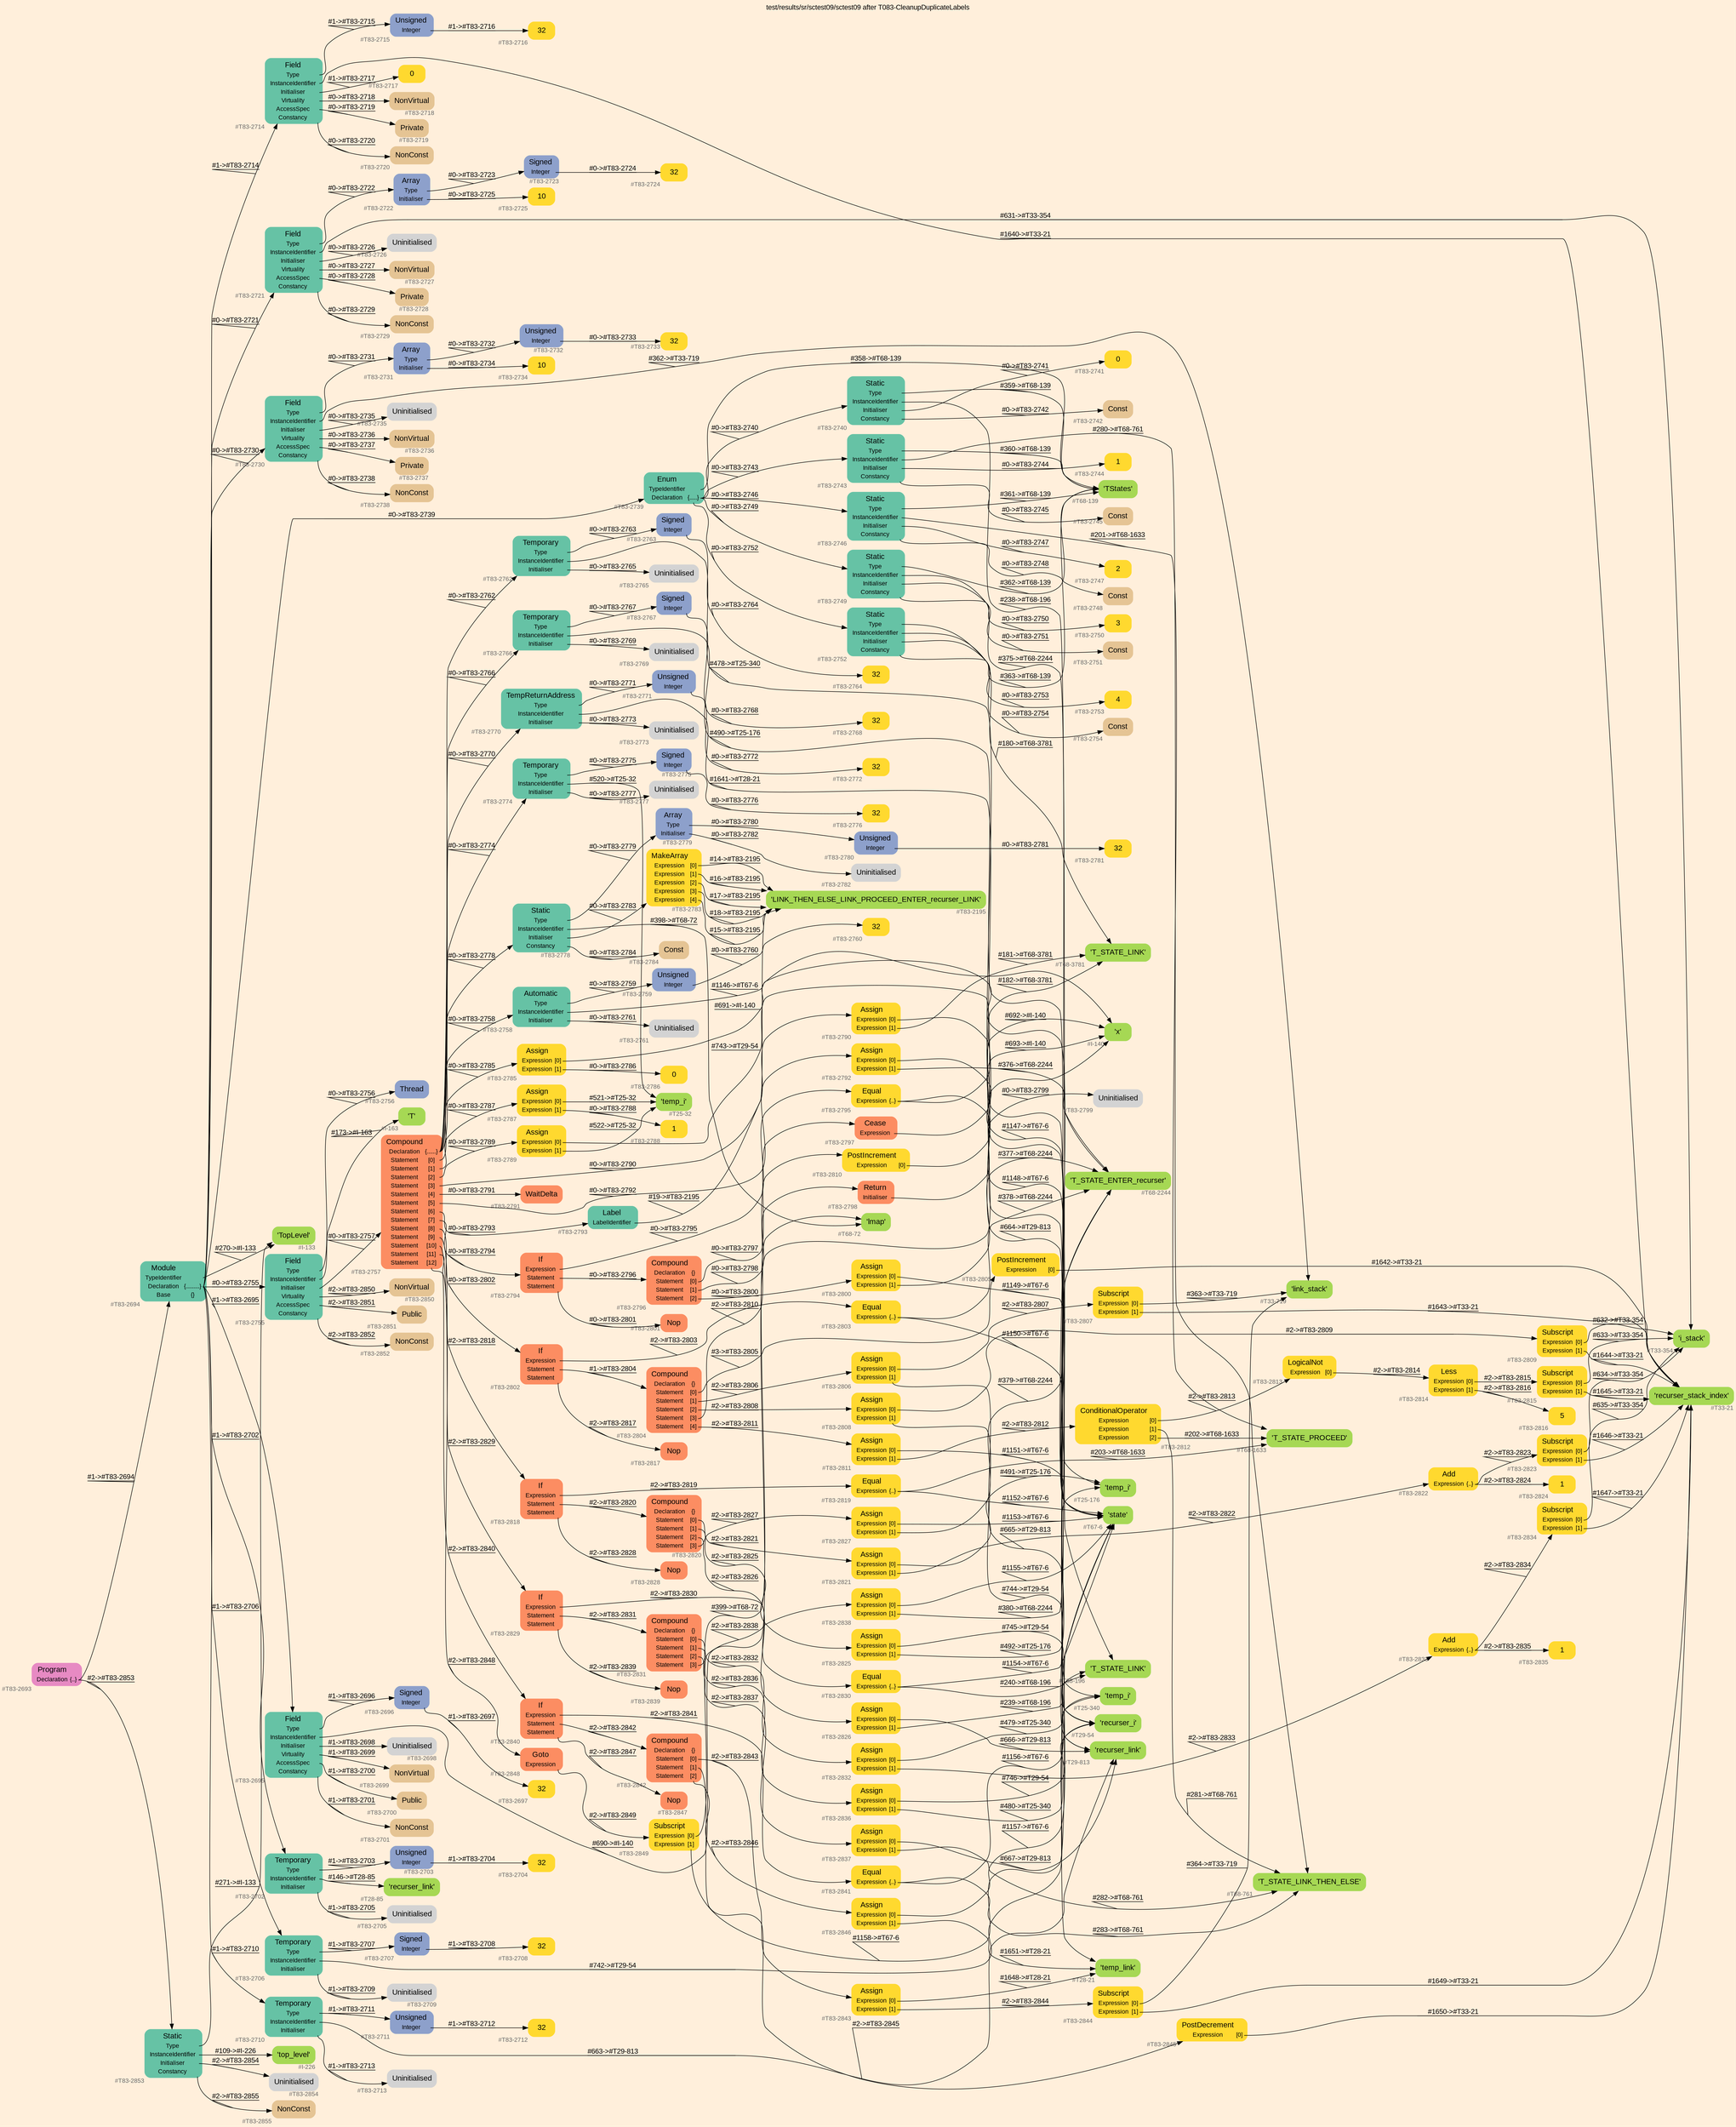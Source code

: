 digraph "test/results/sr/sctest09/sctest09 after T083-CleanupDuplicateLabels" {
label = "test/results/sr/sctest09/sctest09 after T083-CleanupDuplicateLabels"
labelloc = t
graph [
    rankdir = "LR"
    ranksep = 0.3
    bgcolor = antiquewhite1
    color = black
    fontcolor = black
    fontname = "Arial"
];
node [
    fontname = "Arial"
];
edge [
    fontname = "Arial"
];

// -------------------- node figure --------------------
// -------- block #T83-2693 ----------
"#T83-2693" [
    fillcolor = "/set28/4"
    xlabel = "#T83-2693"
    fontsize = "12"
    fontcolor = grey40
    shape = "plaintext"
    label = <<TABLE BORDER="0" CELLBORDER="0" CELLSPACING="0">
     <TR><TD><FONT COLOR="black" POINT-SIZE="15">Program</FONT></TD></TR>
     <TR><TD><FONT COLOR="black" POINT-SIZE="12">Declaration</FONT></TD><TD PORT="port0"><FONT COLOR="black" POINT-SIZE="12">{..}</FONT></TD></TR>
    </TABLE>>
    style = "rounded,filled"
];

// -------- block #T83-2694 ----------
"#T83-2694" [
    fillcolor = "/set28/1"
    xlabel = "#T83-2694"
    fontsize = "12"
    fontcolor = grey40
    shape = "plaintext"
    label = <<TABLE BORDER="0" CELLBORDER="0" CELLSPACING="0">
     <TR><TD><FONT COLOR="black" POINT-SIZE="15">Module</FONT></TD></TR>
     <TR><TD><FONT COLOR="black" POINT-SIZE="12">TypeIdentifier</FONT></TD><TD PORT="port0"></TD></TR>
     <TR><TD><FONT COLOR="black" POINT-SIZE="12">Declaration</FONT></TD><TD PORT="port1"><FONT COLOR="black" POINT-SIZE="12">{.........}</FONT></TD></TR>
     <TR><TD><FONT COLOR="black" POINT-SIZE="12">Base</FONT></TD><TD PORT="port2"><FONT COLOR="black" POINT-SIZE="12">{}</FONT></TD></TR>
    </TABLE>>
    style = "rounded,filled"
];

// -------- block #I-133 ----------
"#I-133" [
    fillcolor = "/set28/5"
    xlabel = "#I-133"
    fontsize = "12"
    fontcolor = grey40
    shape = "plaintext"
    label = <<TABLE BORDER="0" CELLBORDER="0" CELLSPACING="0">
     <TR><TD><FONT COLOR="black" POINT-SIZE="15">'TopLevel'</FONT></TD></TR>
    </TABLE>>
    style = "rounded,filled"
];

// -------- block #T83-2695 ----------
"#T83-2695" [
    fillcolor = "/set28/1"
    xlabel = "#T83-2695"
    fontsize = "12"
    fontcolor = grey40
    shape = "plaintext"
    label = <<TABLE BORDER="0" CELLBORDER="0" CELLSPACING="0">
     <TR><TD><FONT COLOR="black" POINT-SIZE="15">Field</FONT></TD></TR>
     <TR><TD><FONT COLOR="black" POINT-SIZE="12">Type</FONT></TD><TD PORT="port0"></TD></TR>
     <TR><TD><FONT COLOR="black" POINT-SIZE="12">InstanceIdentifier</FONT></TD><TD PORT="port1"></TD></TR>
     <TR><TD><FONT COLOR="black" POINT-SIZE="12">Initialiser</FONT></TD><TD PORT="port2"></TD></TR>
     <TR><TD><FONT COLOR="black" POINT-SIZE="12">Virtuality</FONT></TD><TD PORT="port3"></TD></TR>
     <TR><TD><FONT COLOR="black" POINT-SIZE="12">AccessSpec</FONT></TD><TD PORT="port4"></TD></TR>
     <TR><TD><FONT COLOR="black" POINT-SIZE="12">Constancy</FONT></TD><TD PORT="port5"></TD></TR>
    </TABLE>>
    style = "rounded,filled"
];

// -------- block #T83-2696 ----------
"#T83-2696" [
    fillcolor = "/set28/3"
    xlabel = "#T83-2696"
    fontsize = "12"
    fontcolor = grey40
    shape = "plaintext"
    label = <<TABLE BORDER="0" CELLBORDER="0" CELLSPACING="0">
     <TR><TD><FONT COLOR="black" POINT-SIZE="15">Signed</FONT></TD></TR>
     <TR><TD><FONT COLOR="black" POINT-SIZE="12">Integer</FONT></TD><TD PORT="port0"></TD></TR>
    </TABLE>>
    style = "rounded,filled"
];

// -------- block #T83-2697 ----------
"#T83-2697" [
    fillcolor = "/set28/6"
    xlabel = "#T83-2697"
    fontsize = "12"
    fontcolor = grey40
    shape = "plaintext"
    label = <<TABLE BORDER="0" CELLBORDER="0" CELLSPACING="0">
     <TR><TD><FONT COLOR="black" POINT-SIZE="15">32</FONT></TD></TR>
    </TABLE>>
    style = "rounded,filled"
];

// -------- block #I-140 ----------
"#I-140" [
    fillcolor = "/set28/5"
    xlabel = "#I-140"
    fontsize = "12"
    fontcolor = grey40
    shape = "plaintext"
    label = <<TABLE BORDER="0" CELLBORDER="0" CELLSPACING="0">
     <TR><TD><FONT COLOR="black" POINT-SIZE="15">'x'</FONT></TD></TR>
    </TABLE>>
    style = "rounded,filled"
];

// -------- block #T83-2698 ----------
"#T83-2698" [
    xlabel = "#T83-2698"
    fontsize = "12"
    fontcolor = grey40
    shape = "plaintext"
    label = <<TABLE BORDER="0" CELLBORDER="0" CELLSPACING="0">
     <TR><TD><FONT COLOR="black" POINT-SIZE="15">Uninitialised</FONT></TD></TR>
    </TABLE>>
    style = "rounded,filled"
];

// -------- block #T83-2699 ----------
"#T83-2699" [
    fillcolor = "/set28/7"
    xlabel = "#T83-2699"
    fontsize = "12"
    fontcolor = grey40
    shape = "plaintext"
    label = <<TABLE BORDER="0" CELLBORDER="0" CELLSPACING="0">
     <TR><TD><FONT COLOR="black" POINT-SIZE="15">NonVirtual</FONT></TD></TR>
    </TABLE>>
    style = "rounded,filled"
];

// -------- block #T83-2700 ----------
"#T83-2700" [
    fillcolor = "/set28/7"
    xlabel = "#T83-2700"
    fontsize = "12"
    fontcolor = grey40
    shape = "plaintext"
    label = <<TABLE BORDER="0" CELLBORDER="0" CELLSPACING="0">
     <TR><TD><FONT COLOR="black" POINT-SIZE="15">Public</FONT></TD></TR>
    </TABLE>>
    style = "rounded,filled"
];

// -------- block #T83-2701 ----------
"#T83-2701" [
    fillcolor = "/set28/7"
    xlabel = "#T83-2701"
    fontsize = "12"
    fontcolor = grey40
    shape = "plaintext"
    label = <<TABLE BORDER="0" CELLBORDER="0" CELLSPACING="0">
     <TR><TD><FONT COLOR="black" POINT-SIZE="15">NonConst</FONT></TD></TR>
    </TABLE>>
    style = "rounded,filled"
];

// -------- block #T83-2702 ----------
"#T83-2702" [
    fillcolor = "/set28/1"
    xlabel = "#T83-2702"
    fontsize = "12"
    fontcolor = grey40
    shape = "plaintext"
    label = <<TABLE BORDER="0" CELLBORDER="0" CELLSPACING="0">
     <TR><TD><FONT COLOR="black" POINT-SIZE="15">Temporary</FONT></TD></TR>
     <TR><TD><FONT COLOR="black" POINT-SIZE="12">Type</FONT></TD><TD PORT="port0"></TD></TR>
     <TR><TD><FONT COLOR="black" POINT-SIZE="12">InstanceIdentifier</FONT></TD><TD PORT="port1"></TD></TR>
     <TR><TD><FONT COLOR="black" POINT-SIZE="12">Initialiser</FONT></TD><TD PORT="port2"></TD></TR>
    </TABLE>>
    style = "rounded,filled"
];

// -------- block #T83-2703 ----------
"#T83-2703" [
    fillcolor = "/set28/3"
    xlabel = "#T83-2703"
    fontsize = "12"
    fontcolor = grey40
    shape = "plaintext"
    label = <<TABLE BORDER="0" CELLBORDER="0" CELLSPACING="0">
     <TR><TD><FONT COLOR="black" POINT-SIZE="15">Unsigned</FONT></TD></TR>
     <TR><TD><FONT COLOR="black" POINT-SIZE="12">Integer</FONT></TD><TD PORT="port0"></TD></TR>
    </TABLE>>
    style = "rounded,filled"
];

// -------- block #T83-2704 ----------
"#T83-2704" [
    fillcolor = "/set28/6"
    xlabel = "#T83-2704"
    fontsize = "12"
    fontcolor = grey40
    shape = "plaintext"
    label = <<TABLE BORDER="0" CELLBORDER="0" CELLSPACING="0">
     <TR><TD><FONT COLOR="black" POINT-SIZE="15">32</FONT></TD></TR>
    </TABLE>>
    style = "rounded,filled"
];

// -------- block #T28-85 ----------
"#T28-85" [
    fillcolor = "/set28/5"
    xlabel = "#T28-85"
    fontsize = "12"
    fontcolor = grey40
    shape = "plaintext"
    label = <<TABLE BORDER="0" CELLBORDER="0" CELLSPACING="0">
     <TR><TD><FONT COLOR="black" POINT-SIZE="15">'recurser_link'</FONT></TD></TR>
    </TABLE>>
    style = "rounded,filled"
];

// -------- block #T83-2705 ----------
"#T83-2705" [
    xlabel = "#T83-2705"
    fontsize = "12"
    fontcolor = grey40
    shape = "plaintext"
    label = <<TABLE BORDER="0" CELLBORDER="0" CELLSPACING="0">
     <TR><TD><FONT COLOR="black" POINT-SIZE="15">Uninitialised</FONT></TD></TR>
    </TABLE>>
    style = "rounded,filled"
];

// -------- block #T83-2706 ----------
"#T83-2706" [
    fillcolor = "/set28/1"
    xlabel = "#T83-2706"
    fontsize = "12"
    fontcolor = grey40
    shape = "plaintext"
    label = <<TABLE BORDER="0" CELLBORDER="0" CELLSPACING="0">
     <TR><TD><FONT COLOR="black" POINT-SIZE="15">Temporary</FONT></TD></TR>
     <TR><TD><FONT COLOR="black" POINT-SIZE="12">Type</FONT></TD><TD PORT="port0"></TD></TR>
     <TR><TD><FONT COLOR="black" POINT-SIZE="12">InstanceIdentifier</FONT></TD><TD PORT="port1"></TD></TR>
     <TR><TD><FONT COLOR="black" POINT-SIZE="12">Initialiser</FONT></TD><TD PORT="port2"></TD></TR>
    </TABLE>>
    style = "rounded,filled"
];

// -------- block #T83-2707 ----------
"#T83-2707" [
    fillcolor = "/set28/3"
    xlabel = "#T83-2707"
    fontsize = "12"
    fontcolor = grey40
    shape = "plaintext"
    label = <<TABLE BORDER="0" CELLBORDER="0" CELLSPACING="0">
     <TR><TD><FONT COLOR="black" POINT-SIZE="15">Signed</FONT></TD></TR>
     <TR><TD><FONT COLOR="black" POINT-SIZE="12">Integer</FONT></TD><TD PORT="port0"></TD></TR>
    </TABLE>>
    style = "rounded,filled"
];

// -------- block #T83-2708 ----------
"#T83-2708" [
    fillcolor = "/set28/6"
    xlabel = "#T83-2708"
    fontsize = "12"
    fontcolor = grey40
    shape = "plaintext"
    label = <<TABLE BORDER="0" CELLBORDER="0" CELLSPACING="0">
     <TR><TD><FONT COLOR="black" POINT-SIZE="15">32</FONT></TD></TR>
    </TABLE>>
    style = "rounded,filled"
];

// -------- block #T29-54 ----------
"#T29-54" [
    fillcolor = "/set28/5"
    xlabel = "#T29-54"
    fontsize = "12"
    fontcolor = grey40
    shape = "plaintext"
    label = <<TABLE BORDER="0" CELLBORDER="0" CELLSPACING="0">
     <TR><TD><FONT COLOR="black" POINT-SIZE="15">'recurser_i'</FONT></TD></TR>
    </TABLE>>
    style = "rounded,filled"
];

// -------- block #T83-2709 ----------
"#T83-2709" [
    xlabel = "#T83-2709"
    fontsize = "12"
    fontcolor = grey40
    shape = "plaintext"
    label = <<TABLE BORDER="0" CELLBORDER="0" CELLSPACING="0">
     <TR><TD><FONT COLOR="black" POINT-SIZE="15">Uninitialised</FONT></TD></TR>
    </TABLE>>
    style = "rounded,filled"
];

// -------- block #T83-2710 ----------
"#T83-2710" [
    fillcolor = "/set28/1"
    xlabel = "#T83-2710"
    fontsize = "12"
    fontcolor = grey40
    shape = "plaintext"
    label = <<TABLE BORDER="0" CELLBORDER="0" CELLSPACING="0">
     <TR><TD><FONT COLOR="black" POINT-SIZE="15">Temporary</FONT></TD></TR>
     <TR><TD><FONT COLOR="black" POINT-SIZE="12">Type</FONT></TD><TD PORT="port0"></TD></TR>
     <TR><TD><FONT COLOR="black" POINT-SIZE="12">InstanceIdentifier</FONT></TD><TD PORT="port1"></TD></TR>
     <TR><TD><FONT COLOR="black" POINT-SIZE="12">Initialiser</FONT></TD><TD PORT="port2"></TD></TR>
    </TABLE>>
    style = "rounded,filled"
];

// -------- block #T83-2711 ----------
"#T83-2711" [
    fillcolor = "/set28/3"
    xlabel = "#T83-2711"
    fontsize = "12"
    fontcolor = grey40
    shape = "plaintext"
    label = <<TABLE BORDER="0" CELLBORDER="0" CELLSPACING="0">
     <TR><TD><FONT COLOR="black" POINT-SIZE="15">Unsigned</FONT></TD></TR>
     <TR><TD><FONT COLOR="black" POINT-SIZE="12">Integer</FONT></TD><TD PORT="port0"></TD></TR>
    </TABLE>>
    style = "rounded,filled"
];

// -------- block #T83-2712 ----------
"#T83-2712" [
    fillcolor = "/set28/6"
    xlabel = "#T83-2712"
    fontsize = "12"
    fontcolor = grey40
    shape = "plaintext"
    label = <<TABLE BORDER="0" CELLBORDER="0" CELLSPACING="0">
     <TR><TD><FONT COLOR="black" POINT-SIZE="15">32</FONT></TD></TR>
    </TABLE>>
    style = "rounded,filled"
];

// -------- block #T29-813 ----------
"#T29-813" [
    fillcolor = "/set28/5"
    xlabel = "#T29-813"
    fontsize = "12"
    fontcolor = grey40
    shape = "plaintext"
    label = <<TABLE BORDER="0" CELLBORDER="0" CELLSPACING="0">
     <TR><TD><FONT COLOR="black" POINT-SIZE="15">'recurser_link'</FONT></TD></TR>
    </TABLE>>
    style = "rounded,filled"
];

// -------- block #T83-2713 ----------
"#T83-2713" [
    xlabel = "#T83-2713"
    fontsize = "12"
    fontcolor = grey40
    shape = "plaintext"
    label = <<TABLE BORDER="0" CELLBORDER="0" CELLSPACING="0">
     <TR><TD><FONT COLOR="black" POINT-SIZE="15">Uninitialised</FONT></TD></TR>
    </TABLE>>
    style = "rounded,filled"
];

// -------- block #T83-2714 ----------
"#T83-2714" [
    fillcolor = "/set28/1"
    xlabel = "#T83-2714"
    fontsize = "12"
    fontcolor = grey40
    shape = "plaintext"
    label = <<TABLE BORDER="0" CELLBORDER="0" CELLSPACING="0">
     <TR><TD><FONT COLOR="black" POINT-SIZE="15">Field</FONT></TD></TR>
     <TR><TD><FONT COLOR="black" POINT-SIZE="12">Type</FONT></TD><TD PORT="port0"></TD></TR>
     <TR><TD><FONT COLOR="black" POINT-SIZE="12">InstanceIdentifier</FONT></TD><TD PORT="port1"></TD></TR>
     <TR><TD><FONT COLOR="black" POINT-SIZE="12">Initialiser</FONT></TD><TD PORT="port2"></TD></TR>
     <TR><TD><FONT COLOR="black" POINT-SIZE="12">Virtuality</FONT></TD><TD PORT="port3"></TD></TR>
     <TR><TD><FONT COLOR="black" POINT-SIZE="12">AccessSpec</FONT></TD><TD PORT="port4"></TD></TR>
     <TR><TD><FONT COLOR="black" POINT-SIZE="12">Constancy</FONT></TD><TD PORT="port5"></TD></TR>
    </TABLE>>
    style = "rounded,filled"
];

// -------- block #T83-2715 ----------
"#T83-2715" [
    fillcolor = "/set28/3"
    xlabel = "#T83-2715"
    fontsize = "12"
    fontcolor = grey40
    shape = "plaintext"
    label = <<TABLE BORDER="0" CELLBORDER="0" CELLSPACING="0">
     <TR><TD><FONT COLOR="black" POINT-SIZE="15">Unsigned</FONT></TD></TR>
     <TR><TD><FONT COLOR="black" POINT-SIZE="12">Integer</FONT></TD><TD PORT="port0"></TD></TR>
    </TABLE>>
    style = "rounded,filled"
];

// -------- block #T83-2716 ----------
"#T83-2716" [
    fillcolor = "/set28/6"
    xlabel = "#T83-2716"
    fontsize = "12"
    fontcolor = grey40
    shape = "plaintext"
    label = <<TABLE BORDER="0" CELLBORDER="0" CELLSPACING="0">
     <TR><TD><FONT COLOR="black" POINT-SIZE="15">32</FONT></TD></TR>
    </TABLE>>
    style = "rounded,filled"
];

// -------- block #T33-21 ----------
"#T33-21" [
    fillcolor = "/set28/5"
    xlabel = "#T33-21"
    fontsize = "12"
    fontcolor = grey40
    shape = "plaintext"
    label = <<TABLE BORDER="0" CELLBORDER="0" CELLSPACING="0">
     <TR><TD><FONT COLOR="black" POINT-SIZE="15">'recurser_stack_index'</FONT></TD></TR>
    </TABLE>>
    style = "rounded,filled"
];

// -------- block #T83-2717 ----------
"#T83-2717" [
    fillcolor = "/set28/6"
    xlabel = "#T83-2717"
    fontsize = "12"
    fontcolor = grey40
    shape = "plaintext"
    label = <<TABLE BORDER="0" CELLBORDER="0" CELLSPACING="0">
     <TR><TD><FONT COLOR="black" POINT-SIZE="15">0</FONT></TD></TR>
    </TABLE>>
    style = "rounded,filled"
];

// -------- block #T83-2718 ----------
"#T83-2718" [
    fillcolor = "/set28/7"
    xlabel = "#T83-2718"
    fontsize = "12"
    fontcolor = grey40
    shape = "plaintext"
    label = <<TABLE BORDER="0" CELLBORDER="0" CELLSPACING="0">
     <TR><TD><FONT COLOR="black" POINT-SIZE="15">NonVirtual</FONT></TD></TR>
    </TABLE>>
    style = "rounded,filled"
];

// -------- block #T83-2719 ----------
"#T83-2719" [
    fillcolor = "/set28/7"
    xlabel = "#T83-2719"
    fontsize = "12"
    fontcolor = grey40
    shape = "plaintext"
    label = <<TABLE BORDER="0" CELLBORDER="0" CELLSPACING="0">
     <TR><TD><FONT COLOR="black" POINT-SIZE="15">Private</FONT></TD></TR>
    </TABLE>>
    style = "rounded,filled"
];

// -------- block #T83-2720 ----------
"#T83-2720" [
    fillcolor = "/set28/7"
    xlabel = "#T83-2720"
    fontsize = "12"
    fontcolor = grey40
    shape = "plaintext"
    label = <<TABLE BORDER="0" CELLBORDER="0" CELLSPACING="0">
     <TR><TD><FONT COLOR="black" POINT-SIZE="15">NonConst</FONT></TD></TR>
    </TABLE>>
    style = "rounded,filled"
];

// -------- block #T83-2721 ----------
"#T83-2721" [
    fillcolor = "/set28/1"
    xlabel = "#T83-2721"
    fontsize = "12"
    fontcolor = grey40
    shape = "plaintext"
    label = <<TABLE BORDER="0" CELLBORDER="0" CELLSPACING="0">
     <TR><TD><FONT COLOR="black" POINT-SIZE="15">Field</FONT></TD></TR>
     <TR><TD><FONT COLOR="black" POINT-SIZE="12">Type</FONT></TD><TD PORT="port0"></TD></TR>
     <TR><TD><FONT COLOR="black" POINT-SIZE="12">InstanceIdentifier</FONT></TD><TD PORT="port1"></TD></TR>
     <TR><TD><FONT COLOR="black" POINT-SIZE="12">Initialiser</FONT></TD><TD PORT="port2"></TD></TR>
     <TR><TD><FONT COLOR="black" POINT-SIZE="12">Virtuality</FONT></TD><TD PORT="port3"></TD></TR>
     <TR><TD><FONT COLOR="black" POINT-SIZE="12">AccessSpec</FONT></TD><TD PORT="port4"></TD></TR>
     <TR><TD><FONT COLOR="black" POINT-SIZE="12">Constancy</FONT></TD><TD PORT="port5"></TD></TR>
    </TABLE>>
    style = "rounded,filled"
];

// -------- block #T83-2722 ----------
"#T83-2722" [
    fillcolor = "/set28/3"
    xlabel = "#T83-2722"
    fontsize = "12"
    fontcolor = grey40
    shape = "plaintext"
    label = <<TABLE BORDER="0" CELLBORDER="0" CELLSPACING="0">
     <TR><TD><FONT COLOR="black" POINT-SIZE="15">Array</FONT></TD></TR>
     <TR><TD><FONT COLOR="black" POINT-SIZE="12">Type</FONT></TD><TD PORT="port0"></TD></TR>
     <TR><TD><FONT COLOR="black" POINT-SIZE="12">Initialiser</FONT></TD><TD PORT="port1"></TD></TR>
    </TABLE>>
    style = "rounded,filled"
];

// -------- block #T83-2723 ----------
"#T83-2723" [
    fillcolor = "/set28/3"
    xlabel = "#T83-2723"
    fontsize = "12"
    fontcolor = grey40
    shape = "plaintext"
    label = <<TABLE BORDER="0" CELLBORDER="0" CELLSPACING="0">
     <TR><TD><FONT COLOR="black" POINT-SIZE="15">Signed</FONT></TD></TR>
     <TR><TD><FONT COLOR="black" POINT-SIZE="12">Integer</FONT></TD><TD PORT="port0"></TD></TR>
    </TABLE>>
    style = "rounded,filled"
];

// -------- block #T83-2724 ----------
"#T83-2724" [
    fillcolor = "/set28/6"
    xlabel = "#T83-2724"
    fontsize = "12"
    fontcolor = grey40
    shape = "plaintext"
    label = <<TABLE BORDER="0" CELLBORDER="0" CELLSPACING="0">
     <TR><TD><FONT COLOR="black" POINT-SIZE="15">32</FONT></TD></TR>
    </TABLE>>
    style = "rounded,filled"
];

// -------- block #T83-2725 ----------
"#T83-2725" [
    fillcolor = "/set28/6"
    xlabel = "#T83-2725"
    fontsize = "12"
    fontcolor = grey40
    shape = "plaintext"
    label = <<TABLE BORDER="0" CELLBORDER="0" CELLSPACING="0">
     <TR><TD><FONT COLOR="black" POINT-SIZE="15">10</FONT></TD></TR>
    </TABLE>>
    style = "rounded,filled"
];

// -------- block #T33-354 ----------
"#T33-354" [
    fillcolor = "/set28/5"
    xlabel = "#T33-354"
    fontsize = "12"
    fontcolor = grey40
    shape = "plaintext"
    label = <<TABLE BORDER="0" CELLBORDER="0" CELLSPACING="0">
     <TR><TD><FONT COLOR="black" POINT-SIZE="15">'i_stack'</FONT></TD></TR>
    </TABLE>>
    style = "rounded,filled"
];

// -------- block #T83-2726 ----------
"#T83-2726" [
    xlabel = "#T83-2726"
    fontsize = "12"
    fontcolor = grey40
    shape = "plaintext"
    label = <<TABLE BORDER="0" CELLBORDER="0" CELLSPACING="0">
     <TR><TD><FONT COLOR="black" POINT-SIZE="15">Uninitialised</FONT></TD></TR>
    </TABLE>>
    style = "rounded,filled"
];

// -------- block #T83-2727 ----------
"#T83-2727" [
    fillcolor = "/set28/7"
    xlabel = "#T83-2727"
    fontsize = "12"
    fontcolor = grey40
    shape = "plaintext"
    label = <<TABLE BORDER="0" CELLBORDER="0" CELLSPACING="0">
     <TR><TD><FONT COLOR="black" POINT-SIZE="15">NonVirtual</FONT></TD></TR>
    </TABLE>>
    style = "rounded,filled"
];

// -------- block #T83-2728 ----------
"#T83-2728" [
    fillcolor = "/set28/7"
    xlabel = "#T83-2728"
    fontsize = "12"
    fontcolor = grey40
    shape = "plaintext"
    label = <<TABLE BORDER="0" CELLBORDER="0" CELLSPACING="0">
     <TR><TD><FONT COLOR="black" POINT-SIZE="15">Private</FONT></TD></TR>
    </TABLE>>
    style = "rounded,filled"
];

// -------- block #T83-2729 ----------
"#T83-2729" [
    fillcolor = "/set28/7"
    xlabel = "#T83-2729"
    fontsize = "12"
    fontcolor = grey40
    shape = "plaintext"
    label = <<TABLE BORDER="0" CELLBORDER="0" CELLSPACING="0">
     <TR><TD><FONT COLOR="black" POINT-SIZE="15">NonConst</FONT></TD></TR>
    </TABLE>>
    style = "rounded,filled"
];

// -------- block #T83-2730 ----------
"#T83-2730" [
    fillcolor = "/set28/1"
    xlabel = "#T83-2730"
    fontsize = "12"
    fontcolor = grey40
    shape = "plaintext"
    label = <<TABLE BORDER="0" CELLBORDER="0" CELLSPACING="0">
     <TR><TD><FONT COLOR="black" POINT-SIZE="15">Field</FONT></TD></TR>
     <TR><TD><FONT COLOR="black" POINT-SIZE="12">Type</FONT></TD><TD PORT="port0"></TD></TR>
     <TR><TD><FONT COLOR="black" POINT-SIZE="12">InstanceIdentifier</FONT></TD><TD PORT="port1"></TD></TR>
     <TR><TD><FONT COLOR="black" POINT-SIZE="12">Initialiser</FONT></TD><TD PORT="port2"></TD></TR>
     <TR><TD><FONT COLOR="black" POINT-SIZE="12">Virtuality</FONT></TD><TD PORT="port3"></TD></TR>
     <TR><TD><FONT COLOR="black" POINT-SIZE="12">AccessSpec</FONT></TD><TD PORT="port4"></TD></TR>
     <TR><TD><FONT COLOR="black" POINT-SIZE="12">Constancy</FONT></TD><TD PORT="port5"></TD></TR>
    </TABLE>>
    style = "rounded,filled"
];

// -------- block #T83-2731 ----------
"#T83-2731" [
    fillcolor = "/set28/3"
    xlabel = "#T83-2731"
    fontsize = "12"
    fontcolor = grey40
    shape = "plaintext"
    label = <<TABLE BORDER="0" CELLBORDER="0" CELLSPACING="0">
     <TR><TD><FONT COLOR="black" POINT-SIZE="15">Array</FONT></TD></TR>
     <TR><TD><FONT COLOR="black" POINT-SIZE="12">Type</FONT></TD><TD PORT="port0"></TD></TR>
     <TR><TD><FONT COLOR="black" POINT-SIZE="12">Initialiser</FONT></TD><TD PORT="port1"></TD></TR>
    </TABLE>>
    style = "rounded,filled"
];

// -------- block #T83-2732 ----------
"#T83-2732" [
    fillcolor = "/set28/3"
    xlabel = "#T83-2732"
    fontsize = "12"
    fontcolor = grey40
    shape = "plaintext"
    label = <<TABLE BORDER="0" CELLBORDER="0" CELLSPACING="0">
     <TR><TD><FONT COLOR="black" POINT-SIZE="15">Unsigned</FONT></TD></TR>
     <TR><TD><FONT COLOR="black" POINT-SIZE="12">Integer</FONT></TD><TD PORT="port0"></TD></TR>
    </TABLE>>
    style = "rounded,filled"
];

// -------- block #T83-2733 ----------
"#T83-2733" [
    fillcolor = "/set28/6"
    xlabel = "#T83-2733"
    fontsize = "12"
    fontcolor = grey40
    shape = "plaintext"
    label = <<TABLE BORDER="0" CELLBORDER="0" CELLSPACING="0">
     <TR><TD><FONT COLOR="black" POINT-SIZE="15">32</FONT></TD></TR>
    </TABLE>>
    style = "rounded,filled"
];

// -------- block #T83-2734 ----------
"#T83-2734" [
    fillcolor = "/set28/6"
    xlabel = "#T83-2734"
    fontsize = "12"
    fontcolor = grey40
    shape = "plaintext"
    label = <<TABLE BORDER="0" CELLBORDER="0" CELLSPACING="0">
     <TR><TD><FONT COLOR="black" POINT-SIZE="15">10</FONT></TD></TR>
    </TABLE>>
    style = "rounded,filled"
];

// -------- block #T33-719 ----------
"#T33-719" [
    fillcolor = "/set28/5"
    xlabel = "#T33-719"
    fontsize = "12"
    fontcolor = grey40
    shape = "plaintext"
    label = <<TABLE BORDER="0" CELLBORDER="0" CELLSPACING="0">
     <TR><TD><FONT COLOR="black" POINT-SIZE="15">'link_stack'</FONT></TD></TR>
    </TABLE>>
    style = "rounded,filled"
];

// -------- block #T83-2735 ----------
"#T83-2735" [
    xlabel = "#T83-2735"
    fontsize = "12"
    fontcolor = grey40
    shape = "plaintext"
    label = <<TABLE BORDER="0" CELLBORDER="0" CELLSPACING="0">
     <TR><TD><FONT COLOR="black" POINT-SIZE="15">Uninitialised</FONT></TD></TR>
    </TABLE>>
    style = "rounded,filled"
];

// -------- block #T83-2736 ----------
"#T83-2736" [
    fillcolor = "/set28/7"
    xlabel = "#T83-2736"
    fontsize = "12"
    fontcolor = grey40
    shape = "plaintext"
    label = <<TABLE BORDER="0" CELLBORDER="0" CELLSPACING="0">
     <TR><TD><FONT COLOR="black" POINT-SIZE="15">NonVirtual</FONT></TD></TR>
    </TABLE>>
    style = "rounded,filled"
];

// -------- block #T83-2737 ----------
"#T83-2737" [
    fillcolor = "/set28/7"
    xlabel = "#T83-2737"
    fontsize = "12"
    fontcolor = grey40
    shape = "plaintext"
    label = <<TABLE BORDER="0" CELLBORDER="0" CELLSPACING="0">
     <TR><TD><FONT COLOR="black" POINT-SIZE="15">Private</FONT></TD></TR>
    </TABLE>>
    style = "rounded,filled"
];

// -------- block #T83-2738 ----------
"#T83-2738" [
    fillcolor = "/set28/7"
    xlabel = "#T83-2738"
    fontsize = "12"
    fontcolor = grey40
    shape = "plaintext"
    label = <<TABLE BORDER="0" CELLBORDER="0" CELLSPACING="0">
     <TR><TD><FONT COLOR="black" POINT-SIZE="15">NonConst</FONT></TD></TR>
    </TABLE>>
    style = "rounded,filled"
];

// -------- block #T83-2739 ----------
"#T83-2739" [
    fillcolor = "/set28/1"
    xlabel = "#T83-2739"
    fontsize = "12"
    fontcolor = grey40
    shape = "plaintext"
    label = <<TABLE BORDER="0" CELLBORDER="0" CELLSPACING="0">
     <TR><TD><FONT COLOR="black" POINT-SIZE="15">Enum</FONT></TD></TR>
     <TR><TD><FONT COLOR="black" POINT-SIZE="12">TypeIdentifier</FONT></TD><TD PORT="port0"></TD></TR>
     <TR><TD><FONT COLOR="black" POINT-SIZE="12">Declaration</FONT></TD><TD PORT="port1"><FONT COLOR="black" POINT-SIZE="12">{.....}</FONT></TD></TR>
    </TABLE>>
    style = "rounded,filled"
];

// -------- block #T68-139 ----------
"#T68-139" [
    fillcolor = "/set28/5"
    xlabel = "#T68-139"
    fontsize = "12"
    fontcolor = grey40
    shape = "plaintext"
    label = <<TABLE BORDER="0" CELLBORDER="0" CELLSPACING="0">
     <TR><TD><FONT COLOR="black" POINT-SIZE="15">'TStates'</FONT></TD></TR>
    </TABLE>>
    style = "rounded,filled"
];

// -------- block #T83-2740 ----------
"#T83-2740" [
    fillcolor = "/set28/1"
    xlabel = "#T83-2740"
    fontsize = "12"
    fontcolor = grey40
    shape = "plaintext"
    label = <<TABLE BORDER="0" CELLBORDER="0" CELLSPACING="0">
     <TR><TD><FONT COLOR="black" POINT-SIZE="15">Static</FONT></TD></TR>
     <TR><TD><FONT COLOR="black" POINT-SIZE="12">Type</FONT></TD><TD PORT="port0"></TD></TR>
     <TR><TD><FONT COLOR="black" POINT-SIZE="12">InstanceIdentifier</FONT></TD><TD PORT="port1"></TD></TR>
     <TR><TD><FONT COLOR="black" POINT-SIZE="12">Initialiser</FONT></TD><TD PORT="port2"></TD></TR>
     <TR><TD><FONT COLOR="black" POINT-SIZE="12">Constancy</FONT></TD><TD PORT="port3"></TD></TR>
    </TABLE>>
    style = "rounded,filled"
];

// -------- block #T68-196 ----------
"#T68-196" [
    fillcolor = "/set28/5"
    xlabel = "#T68-196"
    fontsize = "12"
    fontcolor = grey40
    shape = "plaintext"
    label = <<TABLE BORDER="0" CELLBORDER="0" CELLSPACING="0">
     <TR><TD><FONT COLOR="black" POINT-SIZE="15">'T_STATE_LINK'</FONT></TD></TR>
    </TABLE>>
    style = "rounded,filled"
];

// -------- block #T83-2741 ----------
"#T83-2741" [
    fillcolor = "/set28/6"
    xlabel = "#T83-2741"
    fontsize = "12"
    fontcolor = grey40
    shape = "plaintext"
    label = <<TABLE BORDER="0" CELLBORDER="0" CELLSPACING="0">
     <TR><TD><FONT COLOR="black" POINT-SIZE="15">0</FONT></TD></TR>
    </TABLE>>
    style = "rounded,filled"
];

// -------- block #T83-2742 ----------
"#T83-2742" [
    fillcolor = "/set28/7"
    xlabel = "#T83-2742"
    fontsize = "12"
    fontcolor = grey40
    shape = "plaintext"
    label = <<TABLE BORDER="0" CELLBORDER="0" CELLSPACING="0">
     <TR><TD><FONT COLOR="black" POINT-SIZE="15">Const</FONT></TD></TR>
    </TABLE>>
    style = "rounded,filled"
];

// -------- block #T83-2743 ----------
"#T83-2743" [
    fillcolor = "/set28/1"
    xlabel = "#T83-2743"
    fontsize = "12"
    fontcolor = grey40
    shape = "plaintext"
    label = <<TABLE BORDER="0" CELLBORDER="0" CELLSPACING="0">
     <TR><TD><FONT COLOR="black" POINT-SIZE="15">Static</FONT></TD></TR>
     <TR><TD><FONT COLOR="black" POINT-SIZE="12">Type</FONT></TD><TD PORT="port0"></TD></TR>
     <TR><TD><FONT COLOR="black" POINT-SIZE="12">InstanceIdentifier</FONT></TD><TD PORT="port1"></TD></TR>
     <TR><TD><FONT COLOR="black" POINT-SIZE="12">Initialiser</FONT></TD><TD PORT="port2"></TD></TR>
     <TR><TD><FONT COLOR="black" POINT-SIZE="12">Constancy</FONT></TD><TD PORT="port3"></TD></TR>
    </TABLE>>
    style = "rounded,filled"
];

// -------- block #T68-761 ----------
"#T68-761" [
    fillcolor = "/set28/5"
    xlabel = "#T68-761"
    fontsize = "12"
    fontcolor = grey40
    shape = "plaintext"
    label = <<TABLE BORDER="0" CELLBORDER="0" CELLSPACING="0">
     <TR><TD><FONT COLOR="black" POINT-SIZE="15">'T_STATE_LINK_THEN_ELSE'</FONT></TD></TR>
    </TABLE>>
    style = "rounded,filled"
];

// -------- block #T83-2744 ----------
"#T83-2744" [
    fillcolor = "/set28/6"
    xlabel = "#T83-2744"
    fontsize = "12"
    fontcolor = grey40
    shape = "plaintext"
    label = <<TABLE BORDER="0" CELLBORDER="0" CELLSPACING="0">
     <TR><TD><FONT COLOR="black" POINT-SIZE="15">1</FONT></TD></TR>
    </TABLE>>
    style = "rounded,filled"
];

// -------- block #T83-2745 ----------
"#T83-2745" [
    fillcolor = "/set28/7"
    xlabel = "#T83-2745"
    fontsize = "12"
    fontcolor = grey40
    shape = "plaintext"
    label = <<TABLE BORDER="0" CELLBORDER="0" CELLSPACING="0">
     <TR><TD><FONT COLOR="black" POINT-SIZE="15">Const</FONT></TD></TR>
    </TABLE>>
    style = "rounded,filled"
];

// -------- block #T83-2746 ----------
"#T83-2746" [
    fillcolor = "/set28/1"
    xlabel = "#T83-2746"
    fontsize = "12"
    fontcolor = grey40
    shape = "plaintext"
    label = <<TABLE BORDER="0" CELLBORDER="0" CELLSPACING="0">
     <TR><TD><FONT COLOR="black" POINT-SIZE="15">Static</FONT></TD></TR>
     <TR><TD><FONT COLOR="black" POINT-SIZE="12">Type</FONT></TD><TD PORT="port0"></TD></TR>
     <TR><TD><FONT COLOR="black" POINT-SIZE="12">InstanceIdentifier</FONT></TD><TD PORT="port1"></TD></TR>
     <TR><TD><FONT COLOR="black" POINT-SIZE="12">Initialiser</FONT></TD><TD PORT="port2"></TD></TR>
     <TR><TD><FONT COLOR="black" POINT-SIZE="12">Constancy</FONT></TD><TD PORT="port3"></TD></TR>
    </TABLE>>
    style = "rounded,filled"
];

// -------- block #T68-1633 ----------
"#T68-1633" [
    fillcolor = "/set28/5"
    xlabel = "#T68-1633"
    fontsize = "12"
    fontcolor = grey40
    shape = "plaintext"
    label = <<TABLE BORDER="0" CELLBORDER="0" CELLSPACING="0">
     <TR><TD><FONT COLOR="black" POINT-SIZE="15">'T_STATE_PROCEED'</FONT></TD></TR>
    </TABLE>>
    style = "rounded,filled"
];

// -------- block #T83-2747 ----------
"#T83-2747" [
    fillcolor = "/set28/6"
    xlabel = "#T83-2747"
    fontsize = "12"
    fontcolor = grey40
    shape = "plaintext"
    label = <<TABLE BORDER="0" CELLBORDER="0" CELLSPACING="0">
     <TR><TD><FONT COLOR="black" POINT-SIZE="15">2</FONT></TD></TR>
    </TABLE>>
    style = "rounded,filled"
];

// -------- block #T83-2748 ----------
"#T83-2748" [
    fillcolor = "/set28/7"
    xlabel = "#T83-2748"
    fontsize = "12"
    fontcolor = grey40
    shape = "plaintext"
    label = <<TABLE BORDER="0" CELLBORDER="0" CELLSPACING="0">
     <TR><TD><FONT COLOR="black" POINT-SIZE="15">Const</FONT></TD></TR>
    </TABLE>>
    style = "rounded,filled"
];

// -------- block #T83-2749 ----------
"#T83-2749" [
    fillcolor = "/set28/1"
    xlabel = "#T83-2749"
    fontsize = "12"
    fontcolor = grey40
    shape = "plaintext"
    label = <<TABLE BORDER="0" CELLBORDER="0" CELLSPACING="0">
     <TR><TD><FONT COLOR="black" POINT-SIZE="15">Static</FONT></TD></TR>
     <TR><TD><FONT COLOR="black" POINT-SIZE="12">Type</FONT></TD><TD PORT="port0"></TD></TR>
     <TR><TD><FONT COLOR="black" POINT-SIZE="12">InstanceIdentifier</FONT></TD><TD PORT="port1"></TD></TR>
     <TR><TD><FONT COLOR="black" POINT-SIZE="12">Initialiser</FONT></TD><TD PORT="port2"></TD></TR>
     <TR><TD><FONT COLOR="black" POINT-SIZE="12">Constancy</FONT></TD><TD PORT="port3"></TD></TR>
    </TABLE>>
    style = "rounded,filled"
];

// -------- block #T68-2244 ----------
"#T68-2244" [
    fillcolor = "/set28/5"
    xlabel = "#T68-2244"
    fontsize = "12"
    fontcolor = grey40
    shape = "plaintext"
    label = <<TABLE BORDER="0" CELLBORDER="0" CELLSPACING="0">
     <TR><TD><FONT COLOR="black" POINT-SIZE="15">'T_STATE_ENTER_recurser'</FONT></TD></TR>
    </TABLE>>
    style = "rounded,filled"
];

// -------- block #T83-2750 ----------
"#T83-2750" [
    fillcolor = "/set28/6"
    xlabel = "#T83-2750"
    fontsize = "12"
    fontcolor = grey40
    shape = "plaintext"
    label = <<TABLE BORDER="0" CELLBORDER="0" CELLSPACING="0">
     <TR><TD><FONT COLOR="black" POINT-SIZE="15">3</FONT></TD></TR>
    </TABLE>>
    style = "rounded,filled"
];

// -------- block #T83-2751 ----------
"#T83-2751" [
    fillcolor = "/set28/7"
    xlabel = "#T83-2751"
    fontsize = "12"
    fontcolor = grey40
    shape = "plaintext"
    label = <<TABLE BORDER="0" CELLBORDER="0" CELLSPACING="0">
     <TR><TD><FONT COLOR="black" POINT-SIZE="15">Const</FONT></TD></TR>
    </TABLE>>
    style = "rounded,filled"
];

// -------- block #T83-2752 ----------
"#T83-2752" [
    fillcolor = "/set28/1"
    xlabel = "#T83-2752"
    fontsize = "12"
    fontcolor = grey40
    shape = "plaintext"
    label = <<TABLE BORDER="0" CELLBORDER="0" CELLSPACING="0">
     <TR><TD><FONT COLOR="black" POINT-SIZE="15">Static</FONT></TD></TR>
     <TR><TD><FONT COLOR="black" POINT-SIZE="12">Type</FONT></TD><TD PORT="port0"></TD></TR>
     <TR><TD><FONT COLOR="black" POINT-SIZE="12">InstanceIdentifier</FONT></TD><TD PORT="port1"></TD></TR>
     <TR><TD><FONT COLOR="black" POINT-SIZE="12">Initialiser</FONT></TD><TD PORT="port2"></TD></TR>
     <TR><TD><FONT COLOR="black" POINT-SIZE="12">Constancy</FONT></TD><TD PORT="port3"></TD></TR>
    </TABLE>>
    style = "rounded,filled"
];

// -------- block #T68-3781 ----------
"#T68-3781" [
    fillcolor = "/set28/5"
    xlabel = "#T68-3781"
    fontsize = "12"
    fontcolor = grey40
    shape = "plaintext"
    label = <<TABLE BORDER="0" CELLBORDER="0" CELLSPACING="0">
     <TR><TD><FONT COLOR="black" POINT-SIZE="15">'T_STATE_LINK'</FONT></TD></TR>
    </TABLE>>
    style = "rounded,filled"
];

// -------- block #T83-2753 ----------
"#T83-2753" [
    fillcolor = "/set28/6"
    xlabel = "#T83-2753"
    fontsize = "12"
    fontcolor = grey40
    shape = "plaintext"
    label = <<TABLE BORDER="0" CELLBORDER="0" CELLSPACING="0">
     <TR><TD><FONT COLOR="black" POINT-SIZE="15">4</FONT></TD></TR>
    </TABLE>>
    style = "rounded,filled"
];

// -------- block #T83-2754 ----------
"#T83-2754" [
    fillcolor = "/set28/7"
    xlabel = "#T83-2754"
    fontsize = "12"
    fontcolor = grey40
    shape = "plaintext"
    label = <<TABLE BORDER="0" CELLBORDER="0" CELLSPACING="0">
     <TR><TD><FONT COLOR="black" POINT-SIZE="15">Const</FONT></TD></TR>
    </TABLE>>
    style = "rounded,filled"
];

// -------- block #T83-2755 ----------
"#T83-2755" [
    fillcolor = "/set28/1"
    xlabel = "#T83-2755"
    fontsize = "12"
    fontcolor = grey40
    shape = "plaintext"
    label = <<TABLE BORDER="0" CELLBORDER="0" CELLSPACING="0">
     <TR><TD><FONT COLOR="black" POINT-SIZE="15">Field</FONT></TD></TR>
     <TR><TD><FONT COLOR="black" POINT-SIZE="12">Type</FONT></TD><TD PORT="port0"></TD></TR>
     <TR><TD><FONT COLOR="black" POINT-SIZE="12">InstanceIdentifier</FONT></TD><TD PORT="port1"></TD></TR>
     <TR><TD><FONT COLOR="black" POINT-SIZE="12">Initialiser</FONT></TD><TD PORT="port2"></TD></TR>
     <TR><TD><FONT COLOR="black" POINT-SIZE="12">Virtuality</FONT></TD><TD PORT="port3"></TD></TR>
     <TR><TD><FONT COLOR="black" POINT-SIZE="12">AccessSpec</FONT></TD><TD PORT="port4"></TD></TR>
     <TR><TD><FONT COLOR="black" POINT-SIZE="12">Constancy</FONT></TD><TD PORT="port5"></TD></TR>
    </TABLE>>
    style = "rounded,filled"
];

// -------- block #T83-2756 ----------
"#T83-2756" [
    fillcolor = "/set28/3"
    xlabel = "#T83-2756"
    fontsize = "12"
    fontcolor = grey40
    shape = "plaintext"
    label = <<TABLE BORDER="0" CELLBORDER="0" CELLSPACING="0">
     <TR><TD><FONT COLOR="black" POINT-SIZE="15">Thread</FONT></TD></TR>
    </TABLE>>
    style = "rounded,filled"
];

// -------- block #I-163 ----------
"#I-163" [
    fillcolor = "/set28/5"
    xlabel = "#I-163"
    fontsize = "12"
    fontcolor = grey40
    shape = "plaintext"
    label = <<TABLE BORDER="0" CELLBORDER="0" CELLSPACING="0">
     <TR><TD><FONT COLOR="black" POINT-SIZE="15">'T'</FONT></TD></TR>
    </TABLE>>
    style = "rounded,filled"
];

// -------- block #T83-2757 ----------
"#T83-2757" [
    fillcolor = "/set28/2"
    xlabel = "#T83-2757"
    fontsize = "12"
    fontcolor = grey40
    shape = "plaintext"
    label = <<TABLE BORDER="0" CELLBORDER="0" CELLSPACING="0">
     <TR><TD><FONT COLOR="black" POINT-SIZE="15">Compound</FONT></TD></TR>
     <TR><TD><FONT COLOR="black" POINT-SIZE="12">Declaration</FONT></TD><TD PORT="port0"><FONT COLOR="black" POINT-SIZE="12">{......}</FONT></TD></TR>
     <TR><TD><FONT COLOR="black" POINT-SIZE="12">Statement</FONT></TD><TD PORT="port1"><FONT COLOR="black" POINT-SIZE="12">[0]</FONT></TD></TR>
     <TR><TD><FONT COLOR="black" POINT-SIZE="12">Statement</FONT></TD><TD PORT="port2"><FONT COLOR="black" POINT-SIZE="12">[1]</FONT></TD></TR>
     <TR><TD><FONT COLOR="black" POINT-SIZE="12">Statement</FONT></TD><TD PORT="port3"><FONT COLOR="black" POINT-SIZE="12">[2]</FONT></TD></TR>
     <TR><TD><FONT COLOR="black" POINT-SIZE="12">Statement</FONT></TD><TD PORT="port4"><FONT COLOR="black" POINT-SIZE="12">[3]</FONT></TD></TR>
     <TR><TD><FONT COLOR="black" POINT-SIZE="12">Statement</FONT></TD><TD PORT="port5"><FONT COLOR="black" POINT-SIZE="12">[4]</FONT></TD></TR>
     <TR><TD><FONT COLOR="black" POINT-SIZE="12">Statement</FONT></TD><TD PORT="port6"><FONT COLOR="black" POINT-SIZE="12">[5]</FONT></TD></TR>
     <TR><TD><FONT COLOR="black" POINT-SIZE="12">Statement</FONT></TD><TD PORT="port7"><FONT COLOR="black" POINT-SIZE="12">[6]</FONT></TD></TR>
     <TR><TD><FONT COLOR="black" POINT-SIZE="12">Statement</FONT></TD><TD PORT="port8"><FONT COLOR="black" POINT-SIZE="12">[7]</FONT></TD></TR>
     <TR><TD><FONT COLOR="black" POINT-SIZE="12">Statement</FONT></TD><TD PORT="port9"><FONT COLOR="black" POINT-SIZE="12">[8]</FONT></TD></TR>
     <TR><TD><FONT COLOR="black" POINT-SIZE="12">Statement</FONT></TD><TD PORT="port10"><FONT COLOR="black" POINT-SIZE="12">[9]</FONT></TD></TR>
     <TR><TD><FONT COLOR="black" POINT-SIZE="12">Statement</FONT></TD><TD PORT="port11"><FONT COLOR="black" POINT-SIZE="12">[10]</FONT></TD></TR>
     <TR><TD><FONT COLOR="black" POINT-SIZE="12">Statement</FONT></TD><TD PORT="port12"><FONT COLOR="black" POINT-SIZE="12">[11]</FONT></TD></TR>
     <TR><TD><FONT COLOR="black" POINT-SIZE="12">Statement</FONT></TD><TD PORT="port13"><FONT COLOR="black" POINT-SIZE="12">[12]</FONT></TD></TR>
    </TABLE>>
    style = "rounded,filled"
];

// -------- block #T83-2758 ----------
"#T83-2758" [
    fillcolor = "/set28/1"
    xlabel = "#T83-2758"
    fontsize = "12"
    fontcolor = grey40
    shape = "plaintext"
    label = <<TABLE BORDER="0" CELLBORDER="0" CELLSPACING="0">
     <TR><TD><FONT COLOR="black" POINT-SIZE="15">Automatic</FONT></TD></TR>
     <TR><TD><FONT COLOR="black" POINT-SIZE="12">Type</FONT></TD><TD PORT="port0"></TD></TR>
     <TR><TD><FONT COLOR="black" POINT-SIZE="12">InstanceIdentifier</FONT></TD><TD PORT="port1"></TD></TR>
     <TR><TD><FONT COLOR="black" POINT-SIZE="12">Initialiser</FONT></TD><TD PORT="port2"></TD></TR>
    </TABLE>>
    style = "rounded,filled"
];

// -------- block #T83-2759 ----------
"#T83-2759" [
    fillcolor = "/set28/3"
    xlabel = "#T83-2759"
    fontsize = "12"
    fontcolor = grey40
    shape = "plaintext"
    label = <<TABLE BORDER="0" CELLBORDER="0" CELLSPACING="0">
     <TR><TD><FONT COLOR="black" POINT-SIZE="15">Unsigned</FONT></TD></TR>
     <TR><TD><FONT COLOR="black" POINT-SIZE="12">Integer</FONT></TD><TD PORT="port0"></TD></TR>
    </TABLE>>
    style = "rounded,filled"
];

// -------- block #T83-2760 ----------
"#T83-2760" [
    fillcolor = "/set28/6"
    xlabel = "#T83-2760"
    fontsize = "12"
    fontcolor = grey40
    shape = "plaintext"
    label = <<TABLE BORDER="0" CELLBORDER="0" CELLSPACING="0">
     <TR><TD><FONT COLOR="black" POINT-SIZE="15">32</FONT></TD></TR>
    </TABLE>>
    style = "rounded,filled"
];

// -------- block #T67-6 ----------
"#T67-6" [
    fillcolor = "/set28/5"
    xlabel = "#T67-6"
    fontsize = "12"
    fontcolor = grey40
    shape = "plaintext"
    label = <<TABLE BORDER="0" CELLBORDER="0" CELLSPACING="0">
     <TR><TD><FONT COLOR="black" POINT-SIZE="15">'state'</FONT></TD></TR>
    </TABLE>>
    style = "rounded,filled"
];

// -------- block #T83-2761 ----------
"#T83-2761" [
    xlabel = "#T83-2761"
    fontsize = "12"
    fontcolor = grey40
    shape = "plaintext"
    label = <<TABLE BORDER="0" CELLBORDER="0" CELLSPACING="0">
     <TR><TD><FONT COLOR="black" POINT-SIZE="15">Uninitialised</FONT></TD></TR>
    </TABLE>>
    style = "rounded,filled"
];

// -------- block #T83-2762 ----------
"#T83-2762" [
    fillcolor = "/set28/1"
    xlabel = "#T83-2762"
    fontsize = "12"
    fontcolor = grey40
    shape = "plaintext"
    label = <<TABLE BORDER="0" CELLBORDER="0" CELLSPACING="0">
     <TR><TD><FONT COLOR="black" POINT-SIZE="15">Temporary</FONT></TD></TR>
     <TR><TD><FONT COLOR="black" POINT-SIZE="12">Type</FONT></TD><TD PORT="port0"></TD></TR>
     <TR><TD><FONT COLOR="black" POINT-SIZE="12">InstanceIdentifier</FONT></TD><TD PORT="port1"></TD></TR>
     <TR><TD><FONT COLOR="black" POINT-SIZE="12">Initialiser</FONT></TD><TD PORT="port2"></TD></TR>
    </TABLE>>
    style = "rounded,filled"
];

// -------- block #T83-2763 ----------
"#T83-2763" [
    fillcolor = "/set28/3"
    xlabel = "#T83-2763"
    fontsize = "12"
    fontcolor = grey40
    shape = "plaintext"
    label = <<TABLE BORDER="0" CELLBORDER="0" CELLSPACING="0">
     <TR><TD><FONT COLOR="black" POINT-SIZE="15">Signed</FONT></TD></TR>
     <TR><TD><FONT COLOR="black" POINT-SIZE="12">Integer</FONT></TD><TD PORT="port0"></TD></TR>
    </TABLE>>
    style = "rounded,filled"
];

// -------- block #T83-2764 ----------
"#T83-2764" [
    fillcolor = "/set28/6"
    xlabel = "#T83-2764"
    fontsize = "12"
    fontcolor = grey40
    shape = "plaintext"
    label = <<TABLE BORDER="0" CELLBORDER="0" CELLSPACING="0">
     <TR><TD><FONT COLOR="black" POINT-SIZE="15">32</FONT></TD></TR>
    </TABLE>>
    style = "rounded,filled"
];

// -------- block #T25-340 ----------
"#T25-340" [
    fillcolor = "/set28/5"
    xlabel = "#T25-340"
    fontsize = "12"
    fontcolor = grey40
    shape = "plaintext"
    label = <<TABLE BORDER="0" CELLBORDER="0" CELLSPACING="0">
     <TR><TD><FONT COLOR="black" POINT-SIZE="15">'temp_i'</FONT></TD></TR>
    </TABLE>>
    style = "rounded,filled"
];

// -------- block #T83-2765 ----------
"#T83-2765" [
    xlabel = "#T83-2765"
    fontsize = "12"
    fontcolor = grey40
    shape = "plaintext"
    label = <<TABLE BORDER="0" CELLBORDER="0" CELLSPACING="0">
     <TR><TD><FONT COLOR="black" POINT-SIZE="15">Uninitialised</FONT></TD></TR>
    </TABLE>>
    style = "rounded,filled"
];

// -------- block #T83-2766 ----------
"#T83-2766" [
    fillcolor = "/set28/1"
    xlabel = "#T83-2766"
    fontsize = "12"
    fontcolor = grey40
    shape = "plaintext"
    label = <<TABLE BORDER="0" CELLBORDER="0" CELLSPACING="0">
     <TR><TD><FONT COLOR="black" POINT-SIZE="15">Temporary</FONT></TD></TR>
     <TR><TD><FONT COLOR="black" POINT-SIZE="12">Type</FONT></TD><TD PORT="port0"></TD></TR>
     <TR><TD><FONT COLOR="black" POINT-SIZE="12">InstanceIdentifier</FONT></TD><TD PORT="port1"></TD></TR>
     <TR><TD><FONT COLOR="black" POINT-SIZE="12">Initialiser</FONT></TD><TD PORT="port2"></TD></TR>
    </TABLE>>
    style = "rounded,filled"
];

// -------- block #T83-2767 ----------
"#T83-2767" [
    fillcolor = "/set28/3"
    xlabel = "#T83-2767"
    fontsize = "12"
    fontcolor = grey40
    shape = "plaintext"
    label = <<TABLE BORDER="0" CELLBORDER="0" CELLSPACING="0">
     <TR><TD><FONT COLOR="black" POINT-SIZE="15">Signed</FONT></TD></TR>
     <TR><TD><FONT COLOR="black" POINT-SIZE="12">Integer</FONT></TD><TD PORT="port0"></TD></TR>
    </TABLE>>
    style = "rounded,filled"
];

// -------- block #T83-2768 ----------
"#T83-2768" [
    fillcolor = "/set28/6"
    xlabel = "#T83-2768"
    fontsize = "12"
    fontcolor = grey40
    shape = "plaintext"
    label = <<TABLE BORDER="0" CELLBORDER="0" CELLSPACING="0">
     <TR><TD><FONT COLOR="black" POINT-SIZE="15">32</FONT></TD></TR>
    </TABLE>>
    style = "rounded,filled"
];

// -------- block #T25-176 ----------
"#T25-176" [
    fillcolor = "/set28/5"
    xlabel = "#T25-176"
    fontsize = "12"
    fontcolor = grey40
    shape = "plaintext"
    label = <<TABLE BORDER="0" CELLBORDER="0" CELLSPACING="0">
     <TR><TD><FONT COLOR="black" POINT-SIZE="15">'temp_i'</FONT></TD></TR>
    </TABLE>>
    style = "rounded,filled"
];

// -------- block #T83-2769 ----------
"#T83-2769" [
    xlabel = "#T83-2769"
    fontsize = "12"
    fontcolor = grey40
    shape = "plaintext"
    label = <<TABLE BORDER="0" CELLBORDER="0" CELLSPACING="0">
     <TR><TD><FONT COLOR="black" POINT-SIZE="15">Uninitialised</FONT></TD></TR>
    </TABLE>>
    style = "rounded,filled"
];

// -------- block #T83-2770 ----------
"#T83-2770" [
    fillcolor = "/set28/1"
    xlabel = "#T83-2770"
    fontsize = "12"
    fontcolor = grey40
    shape = "plaintext"
    label = <<TABLE BORDER="0" CELLBORDER="0" CELLSPACING="0">
     <TR><TD><FONT COLOR="black" POINT-SIZE="15">TempReturnAddress</FONT></TD></TR>
     <TR><TD><FONT COLOR="black" POINT-SIZE="12">Type</FONT></TD><TD PORT="port0"></TD></TR>
     <TR><TD><FONT COLOR="black" POINT-SIZE="12">InstanceIdentifier</FONT></TD><TD PORT="port1"></TD></TR>
     <TR><TD><FONT COLOR="black" POINT-SIZE="12">Initialiser</FONT></TD><TD PORT="port2"></TD></TR>
    </TABLE>>
    style = "rounded,filled"
];

// -------- block #T83-2771 ----------
"#T83-2771" [
    fillcolor = "/set28/3"
    xlabel = "#T83-2771"
    fontsize = "12"
    fontcolor = grey40
    shape = "plaintext"
    label = <<TABLE BORDER="0" CELLBORDER="0" CELLSPACING="0">
     <TR><TD><FONT COLOR="black" POINT-SIZE="15">Unsigned</FONT></TD></TR>
     <TR><TD><FONT COLOR="black" POINT-SIZE="12">Integer</FONT></TD><TD PORT="port0"></TD></TR>
    </TABLE>>
    style = "rounded,filled"
];

// -------- block #T83-2772 ----------
"#T83-2772" [
    fillcolor = "/set28/6"
    xlabel = "#T83-2772"
    fontsize = "12"
    fontcolor = grey40
    shape = "plaintext"
    label = <<TABLE BORDER="0" CELLBORDER="0" CELLSPACING="0">
     <TR><TD><FONT COLOR="black" POINT-SIZE="15">32</FONT></TD></TR>
    </TABLE>>
    style = "rounded,filled"
];

// -------- block #T28-21 ----------
"#T28-21" [
    fillcolor = "/set28/5"
    xlabel = "#T28-21"
    fontsize = "12"
    fontcolor = grey40
    shape = "plaintext"
    label = <<TABLE BORDER="0" CELLBORDER="0" CELLSPACING="0">
     <TR><TD><FONT COLOR="black" POINT-SIZE="15">'temp_link'</FONT></TD></TR>
    </TABLE>>
    style = "rounded,filled"
];

// -------- block #T83-2773 ----------
"#T83-2773" [
    xlabel = "#T83-2773"
    fontsize = "12"
    fontcolor = grey40
    shape = "plaintext"
    label = <<TABLE BORDER="0" CELLBORDER="0" CELLSPACING="0">
     <TR><TD><FONT COLOR="black" POINT-SIZE="15">Uninitialised</FONT></TD></TR>
    </TABLE>>
    style = "rounded,filled"
];

// -------- block #T83-2774 ----------
"#T83-2774" [
    fillcolor = "/set28/1"
    xlabel = "#T83-2774"
    fontsize = "12"
    fontcolor = grey40
    shape = "plaintext"
    label = <<TABLE BORDER="0" CELLBORDER="0" CELLSPACING="0">
     <TR><TD><FONT COLOR="black" POINT-SIZE="15">Temporary</FONT></TD></TR>
     <TR><TD><FONT COLOR="black" POINT-SIZE="12">Type</FONT></TD><TD PORT="port0"></TD></TR>
     <TR><TD><FONT COLOR="black" POINT-SIZE="12">InstanceIdentifier</FONT></TD><TD PORT="port1"></TD></TR>
     <TR><TD><FONT COLOR="black" POINT-SIZE="12">Initialiser</FONT></TD><TD PORT="port2"></TD></TR>
    </TABLE>>
    style = "rounded,filled"
];

// -------- block #T83-2775 ----------
"#T83-2775" [
    fillcolor = "/set28/3"
    xlabel = "#T83-2775"
    fontsize = "12"
    fontcolor = grey40
    shape = "plaintext"
    label = <<TABLE BORDER="0" CELLBORDER="0" CELLSPACING="0">
     <TR><TD><FONT COLOR="black" POINT-SIZE="15">Signed</FONT></TD></TR>
     <TR><TD><FONT COLOR="black" POINT-SIZE="12">Integer</FONT></TD><TD PORT="port0"></TD></TR>
    </TABLE>>
    style = "rounded,filled"
];

// -------- block #T83-2776 ----------
"#T83-2776" [
    fillcolor = "/set28/6"
    xlabel = "#T83-2776"
    fontsize = "12"
    fontcolor = grey40
    shape = "plaintext"
    label = <<TABLE BORDER="0" CELLBORDER="0" CELLSPACING="0">
     <TR><TD><FONT COLOR="black" POINT-SIZE="15">32</FONT></TD></TR>
    </TABLE>>
    style = "rounded,filled"
];

// -------- block #T25-32 ----------
"#T25-32" [
    fillcolor = "/set28/5"
    xlabel = "#T25-32"
    fontsize = "12"
    fontcolor = grey40
    shape = "plaintext"
    label = <<TABLE BORDER="0" CELLBORDER="0" CELLSPACING="0">
     <TR><TD><FONT COLOR="black" POINT-SIZE="15">'temp_i'</FONT></TD></TR>
    </TABLE>>
    style = "rounded,filled"
];

// -------- block #T83-2777 ----------
"#T83-2777" [
    xlabel = "#T83-2777"
    fontsize = "12"
    fontcolor = grey40
    shape = "plaintext"
    label = <<TABLE BORDER="0" CELLBORDER="0" CELLSPACING="0">
     <TR><TD><FONT COLOR="black" POINT-SIZE="15">Uninitialised</FONT></TD></TR>
    </TABLE>>
    style = "rounded,filled"
];

// -------- block #T83-2778 ----------
"#T83-2778" [
    fillcolor = "/set28/1"
    xlabel = "#T83-2778"
    fontsize = "12"
    fontcolor = grey40
    shape = "plaintext"
    label = <<TABLE BORDER="0" CELLBORDER="0" CELLSPACING="0">
     <TR><TD><FONT COLOR="black" POINT-SIZE="15">Static</FONT></TD></TR>
     <TR><TD><FONT COLOR="black" POINT-SIZE="12">Type</FONT></TD><TD PORT="port0"></TD></TR>
     <TR><TD><FONT COLOR="black" POINT-SIZE="12">InstanceIdentifier</FONT></TD><TD PORT="port1"></TD></TR>
     <TR><TD><FONT COLOR="black" POINT-SIZE="12">Initialiser</FONT></TD><TD PORT="port2"></TD></TR>
     <TR><TD><FONT COLOR="black" POINT-SIZE="12">Constancy</FONT></TD><TD PORT="port3"></TD></TR>
    </TABLE>>
    style = "rounded,filled"
];

// -------- block #T83-2779 ----------
"#T83-2779" [
    fillcolor = "/set28/3"
    xlabel = "#T83-2779"
    fontsize = "12"
    fontcolor = grey40
    shape = "plaintext"
    label = <<TABLE BORDER="0" CELLBORDER="0" CELLSPACING="0">
     <TR><TD><FONT COLOR="black" POINT-SIZE="15">Array</FONT></TD></TR>
     <TR><TD><FONT COLOR="black" POINT-SIZE="12">Type</FONT></TD><TD PORT="port0"></TD></TR>
     <TR><TD><FONT COLOR="black" POINT-SIZE="12">Initialiser</FONT></TD><TD PORT="port1"></TD></TR>
    </TABLE>>
    style = "rounded,filled"
];

// -------- block #T83-2780 ----------
"#T83-2780" [
    fillcolor = "/set28/3"
    xlabel = "#T83-2780"
    fontsize = "12"
    fontcolor = grey40
    shape = "plaintext"
    label = <<TABLE BORDER="0" CELLBORDER="0" CELLSPACING="0">
     <TR><TD><FONT COLOR="black" POINT-SIZE="15">Unsigned</FONT></TD></TR>
     <TR><TD><FONT COLOR="black" POINT-SIZE="12">Integer</FONT></TD><TD PORT="port0"></TD></TR>
    </TABLE>>
    style = "rounded,filled"
];

// -------- block #T83-2781 ----------
"#T83-2781" [
    fillcolor = "/set28/6"
    xlabel = "#T83-2781"
    fontsize = "12"
    fontcolor = grey40
    shape = "plaintext"
    label = <<TABLE BORDER="0" CELLBORDER="0" CELLSPACING="0">
     <TR><TD><FONT COLOR="black" POINT-SIZE="15">32</FONT></TD></TR>
    </TABLE>>
    style = "rounded,filled"
];

// -------- block #T83-2782 ----------
"#T83-2782" [
    xlabel = "#T83-2782"
    fontsize = "12"
    fontcolor = grey40
    shape = "plaintext"
    label = <<TABLE BORDER="0" CELLBORDER="0" CELLSPACING="0">
     <TR><TD><FONT COLOR="black" POINT-SIZE="15">Uninitialised</FONT></TD></TR>
    </TABLE>>
    style = "rounded,filled"
];

// -------- block #T68-72 ----------
"#T68-72" [
    fillcolor = "/set28/5"
    xlabel = "#T68-72"
    fontsize = "12"
    fontcolor = grey40
    shape = "plaintext"
    label = <<TABLE BORDER="0" CELLBORDER="0" CELLSPACING="0">
     <TR><TD><FONT COLOR="black" POINT-SIZE="15">'lmap'</FONT></TD></TR>
    </TABLE>>
    style = "rounded,filled"
];

// -------- block #T83-2783 ----------
"#T83-2783" [
    fillcolor = "/set28/6"
    xlabel = "#T83-2783"
    fontsize = "12"
    fontcolor = grey40
    shape = "plaintext"
    label = <<TABLE BORDER="0" CELLBORDER="0" CELLSPACING="0">
     <TR><TD><FONT COLOR="black" POINT-SIZE="15">MakeArray</FONT></TD></TR>
     <TR><TD><FONT COLOR="black" POINT-SIZE="12">Expression</FONT></TD><TD PORT="port0"><FONT COLOR="black" POINT-SIZE="12">[0]</FONT></TD></TR>
     <TR><TD><FONT COLOR="black" POINT-SIZE="12">Expression</FONT></TD><TD PORT="port1"><FONT COLOR="black" POINT-SIZE="12">[1]</FONT></TD></TR>
     <TR><TD><FONT COLOR="black" POINT-SIZE="12">Expression</FONT></TD><TD PORT="port2"><FONT COLOR="black" POINT-SIZE="12">[2]</FONT></TD></TR>
     <TR><TD><FONT COLOR="black" POINT-SIZE="12">Expression</FONT></TD><TD PORT="port3"><FONT COLOR="black" POINT-SIZE="12">[3]</FONT></TD></TR>
     <TR><TD><FONT COLOR="black" POINT-SIZE="12">Expression</FONT></TD><TD PORT="port4"><FONT COLOR="black" POINT-SIZE="12">[4]</FONT></TD></TR>
    </TABLE>>
    style = "rounded,filled"
];

// -------- block #T83-2195 ----------
"#T83-2195" [
    fillcolor = "/set28/5"
    xlabel = "#T83-2195"
    fontsize = "12"
    fontcolor = grey40
    shape = "plaintext"
    label = <<TABLE BORDER="0" CELLBORDER="0" CELLSPACING="0">
     <TR><TD><FONT COLOR="black" POINT-SIZE="15">'LINK_THEN_ELSE_LINK_PROCEED_ENTER_recurser_LINK'</FONT></TD></TR>
    </TABLE>>
    style = "rounded,filled"
];

// -------- block #T83-2784 ----------
"#T83-2784" [
    fillcolor = "/set28/7"
    xlabel = "#T83-2784"
    fontsize = "12"
    fontcolor = grey40
    shape = "plaintext"
    label = <<TABLE BORDER="0" CELLBORDER="0" CELLSPACING="0">
     <TR><TD><FONT COLOR="black" POINT-SIZE="15">Const</FONT></TD></TR>
    </TABLE>>
    style = "rounded,filled"
];

// -------- block #T83-2785 ----------
"#T83-2785" [
    fillcolor = "/set28/6"
    xlabel = "#T83-2785"
    fontsize = "12"
    fontcolor = grey40
    shape = "plaintext"
    label = <<TABLE BORDER="0" CELLBORDER="0" CELLSPACING="0">
     <TR><TD><FONT COLOR="black" POINT-SIZE="15">Assign</FONT></TD></TR>
     <TR><TD><FONT COLOR="black" POINT-SIZE="12">Expression</FONT></TD><TD PORT="port0"><FONT COLOR="black" POINT-SIZE="12">[0]</FONT></TD></TR>
     <TR><TD><FONT COLOR="black" POINT-SIZE="12">Expression</FONT></TD><TD PORT="port1"><FONT COLOR="black" POINT-SIZE="12">[1]</FONT></TD></TR>
    </TABLE>>
    style = "rounded,filled"
];

// -------- block #T83-2786 ----------
"#T83-2786" [
    fillcolor = "/set28/6"
    xlabel = "#T83-2786"
    fontsize = "12"
    fontcolor = grey40
    shape = "plaintext"
    label = <<TABLE BORDER="0" CELLBORDER="0" CELLSPACING="0">
     <TR><TD><FONT COLOR="black" POINT-SIZE="15">0</FONT></TD></TR>
    </TABLE>>
    style = "rounded,filled"
];

// -------- block #T83-2787 ----------
"#T83-2787" [
    fillcolor = "/set28/6"
    xlabel = "#T83-2787"
    fontsize = "12"
    fontcolor = grey40
    shape = "plaintext"
    label = <<TABLE BORDER="0" CELLBORDER="0" CELLSPACING="0">
     <TR><TD><FONT COLOR="black" POINT-SIZE="15">Assign</FONT></TD></TR>
     <TR><TD><FONT COLOR="black" POINT-SIZE="12">Expression</FONT></TD><TD PORT="port0"><FONT COLOR="black" POINT-SIZE="12">[0]</FONT></TD></TR>
     <TR><TD><FONT COLOR="black" POINT-SIZE="12">Expression</FONT></TD><TD PORT="port1"><FONT COLOR="black" POINT-SIZE="12">[1]</FONT></TD></TR>
    </TABLE>>
    style = "rounded,filled"
];

// -------- block #T83-2788 ----------
"#T83-2788" [
    fillcolor = "/set28/6"
    xlabel = "#T83-2788"
    fontsize = "12"
    fontcolor = grey40
    shape = "plaintext"
    label = <<TABLE BORDER="0" CELLBORDER="0" CELLSPACING="0">
     <TR><TD><FONT COLOR="black" POINT-SIZE="15">1</FONT></TD></TR>
    </TABLE>>
    style = "rounded,filled"
];

// -------- block #T83-2789 ----------
"#T83-2789" [
    fillcolor = "/set28/6"
    xlabel = "#T83-2789"
    fontsize = "12"
    fontcolor = grey40
    shape = "plaintext"
    label = <<TABLE BORDER="0" CELLBORDER="0" CELLSPACING="0">
     <TR><TD><FONT COLOR="black" POINT-SIZE="15">Assign</FONT></TD></TR>
     <TR><TD><FONT COLOR="black" POINT-SIZE="12">Expression</FONT></TD><TD PORT="port0"><FONT COLOR="black" POINT-SIZE="12">[0]</FONT></TD></TR>
     <TR><TD><FONT COLOR="black" POINT-SIZE="12">Expression</FONT></TD><TD PORT="port1"><FONT COLOR="black" POINT-SIZE="12">[1]</FONT></TD></TR>
    </TABLE>>
    style = "rounded,filled"
];

// -------- block #T83-2790 ----------
"#T83-2790" [
    fillcolor = "/set28/6"
    xlabel = "#T83-2790"
    fontsize = "12"
    fontcolor = grey40
    shape = "plaintext"
    label = <<TABLE BORDER="0" CELLBORDER="0" CELLSPACING="0">
     <TR><TD><FONT COLOR="black" POINT-SIZE="15">Assign</FONT></TD></TR>
     <TR><TD><FONT COLOR="black" POINT-SIZE="12">Expression</FONT></TD><TD PORT="port0"><FONT COLOR="black" POINT-SIZE="12">[0]</FONT></TD></TR>
     <TR><TD><FONT COLOR="black" POINT-SIZE="12">Expression</FONT></TD><TD PORT="port1"><FONT COLOR="black" POINT-SIZE="12">[1]</FONT></TD></TR>
    </TABLE>>
    style = "rounded,filled"
];

// -------- block #T83-2791 ----------
"#T83-2791" [
    fillcolor = "/set28/2"
    xlabel = "#T83-2791"
    fontsize = "12"
    fontcolor = grey40
    shape = "plaintext"
    label = <<TABLE BORDER="0" CELLBORDER="0" CELLSPACING="0">
     <TR><TD><FONT COLOR="black" POINT-SIZE="15">WaitDelta</FONT></TD></TR>
    </TABLE>>
    style = "rounded,filled"
];

// -------- block #T83-2792 ----------
"#T83-2792" [
    fillcolor = "/set28/6"
    xlabel = "#T83-2792"
    fontsize = "12"
    fontcolor = grey40
    shape = "plaintext"
    label = <<TABLE BORDER="0" CELLBORDER="0" CELLSPACING="0">
     <TR><TD><FONT COLOR="black" POINT-SIZE="15">Assign</FONT></TD></TR>
     <TR><TD><FONT COLOR="black" POINT-SIZE="12">Expression</FONT></TD><TD PORT="port0"><FONT COLOR="black" POINT-SIZE="12">[0]</FONT></TD></TR>
     <TR><TD><FONT COLOR="black" POINT-SIZE="12">Expression</FONT></TD><TD PORT="port1"><FONT COLOR="black" POINT-SIZE="12">[1]</FONT></TD></TR>
    </TABLE>>
    style = "rounded,filled"
];

// -------- block #T83-2793 ----------
"#T83-2793" [
    fillcolor = "/set28/1"
    xlabel = "#T83-2793"
    fontsize = "12"
    fontcolor = grey40
    shape = "plaintext"
    label = <<TABLE BORDER="0" CELLBORDER="0" CELLSPACING="0">
     <TR><TD><FONT COLOR="black" POINT-SIZE="15">Label</FONT></TD></TR>
     <TR><TD><FONT COLOR="black" POINT-SIZE="12">LabelIdentifier</FONT></TD><TD PORT="port0"></TD></TR>
    </TABLE>>
    style = "rounded,filled"
];

// -------- block #T83-2794 ----------
"#T83-2794" [
    fillcolor = "/set28/2"
    xlabel = "#T83-2794"
    fontsize = "12"
    fontcolor = grey40
    shape = "plaintext"
    label = <<TABLE BORDER="0" CELLBORDER="0" CELLSPACING="0">
     <TR><TD><FONT COLOR="black" POINT-SIZE="15">If</FONT></TD></TR>
     <TR><TD><FONT COLOR="black" POINT-SIZE="12">Expression</FONT></TD><TD PORT="port0"></TD></TR>
     <TR><TD><FONT COLOR="black" POINT-SIZE="12">Statement</FONT></TD><TD PORT="port1"></TD></TR>
     <TR><TD><FONT COLOR="black" POINT-SIZE="12">Statement</FONT></TD><TD PORT="port2"></TD></TR>
    </TABLE>>
    style = "rounded,filled"
];

// -------- block #T83-2795 ----------
"#T83-2795" [
    fillcolor = "/set28/6"
    xlabel = "#T83-2795"
    fontsize = "12"
    fontcolor = grey40
    shape = "plaintext"
    label = <<TABLE BORDER="0" CELLBORDER="0" CELLSPACING="0">
     <TR><TD><FONT COLOR="black" POINT-SIZE="15">Equal</FONT></TD></TR>
     <TR><TD><FONT COLOR="black" POINT-SIZE="12">Expression</FONT></TD><TD PORT="port0"><FONT COLOR="black" POINT-SIZE="12">{..}</FONT></TD></TR>
    </TABLE>>
    style = "rounded,filled"
];

// -------- block #T83-2796 ----------
"#T83-2796" [
    fillcolor = "/set28/2"
    xlabel = "#T83-2796"
    fontsize = "12"
    fontcolor = grey40
    shape = "plaintext"
    label = <<TABLE BORDER="0" CELLBORDER="0" CELLSPACING="0">
     <TR><TD><FONT COLOR="black" POINT-SIZE="15">Compound</FONT></TD></TR>
     <TR><TD><FONT COLOR="black" POINT-SIZE="12">Declaration</FONT></TD><TD PORT="port0"><FONT COLOR="black" POINT-SIZE="12">{}</FONT></TD></TR>
     <TR><TD><FONT COLOR="black" POINT-SIZE="12">Statement</FONT></TD><TD PORT="port1"><FONT COLOR="black" POINT-SIZE="12">[0]</FONT></TD></TR>
     <TR><TD><FONT COLOR="black" POINT-SIZE="12">Statement</FONT></TD><TD PORT="port2"><FONT COLOR="black" POINT-SIZE="12">[1]</FONT></TD></TR>
     <TR><TD><FONT COLOR="black" POINT-SIZE="12">Statement</FONT></TD><TD PORT="port3"><FONT COLOR="black" POINT-SIZE="12">[2]</FONT></TD></TR>
    </TABLE>>
    style = "rounded,filled"
];

// -------- block #T83-2797 ----------
"#T83-2797" [
    fillcolor = "/set28/2"
    xlabel = "#T83-2797"
    fontsize = "12"
    fontcolor = grey40
    shape = "plaintext"
    label = <<TABLE BORDER="0" CELLBORDER="0" CELLSPACING="0">
     <TR><TD><FONT COLOR="black" POINT-SIZE="15">Cease</FONT></TD></TR>
     <TR><TD><FONT COLOR="black" POINT-SIZE="12">Expression</FONT></TD><TD PORT="port0"></TD></TR>
    </TABLE>>
    style = "rounded,filled"
];

// -------- block #T83-2798 ----------
"#T83-2798" [
    fillcolor = "/set28/2"
    xlabel = "#T83-2798"
    fontsize = "12"
    fontcolor = grey40
    shape = "plaintext"
    label = <<TABLE BORDER="0" CELLBORDER="0" CELLSPACING="0">
     <TR><TD><FONT COLOR="black" POINT-SIZE="15">Return</FONT></TD></TR>
     <TR><TD><FONT COLOR="black" POINT-SIZE="12">Initialiser</FONT></TD><TD PORT="port0"></TD></TR>
    </TABLE>>
    style = "rounded,filled"
];

// -------- block #T83-2799 ----------
"#T83-2799" [
    xlabel = "#T83-2799"
    fontsize = "12"
    fontcolor = grey40
    shape = "plaintext"
    label = <<TABLE BORDER="0" CELLBORDER="0" CELLSPACING="0">
     <TR><TD><FONT COLOR="black" POINT-SIZE="15">Uninitialised</FONT></TD></TR>
    </TABLE>>
    style = "rounded,filled"
];

// -------- block #T83-2800 ----------
"#T83-2800" [
    fillcolor = "/set28/6"
    xlabel = "#T83-2800"
    fontsize = "12"
    fontcolor = grey40
    shape = "plaintext"
    label = <<TABLE BORDER="0" CELLBORDER="0" CELLSPACING="0">
     <TR><TD><FONT COLOR="black" POINT-SIZE="15">Assign</FONT></TD></TR>
     <TR><TD><FONT COLOR="black" POINT-SIZE="12">Expression</FONT></TD><TD PORT="port0"><FONT COLOR="black" POINT-SIZE="12">[0]</FONT></TD></TR>
     <TR><TD><FONT COLOR="black" POINT-SIZE="12">Expression</FONT></TD><TD PORT="port1"><FONT COLOR="black" POINT-SIZE="12">[1]</FONT></TD></TR>
    </TABLE>>
    style = "rounded,filled"
];

// -------- block #T83-2801 ----------
"#T83-2801" [
    fillcolor = "/set28/2"
    xlabel = "#T83-2801"
    fontsize = "12"
    fontcolor = grey40
    shape = "plaintext"
    label = <<TABLE BORDER="0" CELLBORDER="0" CELLSPACING="0">
     <TR><TD><FONT COLOR="black" POINT-SIZE="15">Nop</FONT></TD></TR>
    </TABLE>>
    style = "rounded,filled"
];

// -------- block #T83-2802 ----------
"#T83-2802" [
    fillcolor = "/set28/2"
    xlabel = "#T83-2802"
    fontsize = "12"
    fontcolor = grey40
    shape = "plaintext"
    label = <<TABLE BORDER="0" CELLBORDER="0" CELLSPACING="0">
     <TR><TD><FONT COLOR="black" POINT-SIZE="15">If</FONT></TD></TR>
     <TR><TD><FONT COLOR="black" POINT-SIZE="12">Expression</FONT></TD><TD PORT="port0"></TD></TR>
     <TR><TD><FONT COLOR="black" POINT-SIZE="12">Statement</FONT></TD><TD PORT="port1"></TD></TR>
     <TR><TD><FONT COLOR="black" POINT-SIZE="12">Statement</FONT></TD><TD PORT="port2"></TD></TR>
    </TABLE>>
    style = "rounded,filled"
];

// -------- block #T83-2803 ----------
"#T83-2803" [
    fillcolor = "/set28/6"
    xlabel = "#T83-2803"
    fontsize = "12"
    fontcolor = grey40
    shape = "plaintext"
    label = <<TABLE BORDER="0" CELLBORDER="0" CELLSPACING="0">
     <TR><TD><FONT COLOR="black" POINT-SIZE="15">Equal</FONT></TD></TR>
     <TR><TD><FONT COLOR="black" POINT-SIZE="12">Expression</FONT></TD><TD PORT="port0"><FONT COLOR="black" POINT-SIZE="12">{..}</FONT></TD></TR>
    </TABLE>>
    style = "rounded,filled"
];

// -------- block #T83-2804 ----------
"#T83-2804" [
    fillcolor = "/set28/2"
    xlabel = "#T83-2804"
    fontsize = "12"
    fontcolor = grey40
    shape = "plaintext"
    label = <<TABLE BORDER="0" CELLBORDER="0" CELLSPACING="0">
     <TR><TD><FONT COLOR="black" POINT-SIZE="15">Compound</FONT></TD></TR>
     <TR><TD><FONT COLOR="black" POINT-SIZE="12">Declaration</FONT></TD><TD PORT="port0"><FONT COLOR="black" POINT-SIZE="12">{}</FONT></TD></TR>
     <TR><TD><FONT COLOR="black" POINT-SIZE="12">Statement</FONT></TD><TD PORT="port1"><FONT COLOR="black" POINT-SIZE="12">[0]</FONT></TD></TR>
     <TR><TD><FONT COLOR="black" POINT-SIZE="12">Statement</FONT></TD><TD PORT="port2"><FONT COLOR="black" POINT-SIZE="12">[1]</FONT></TD></TR>
     <TR><TD><FONT COLOR="black" POINT-SIZE="12">Statement</FONT></TD><TD PORT="port3"><FONT COLOR="black" POINT-SIZE="12">[2]</FONT></TD></TR>
     <TR><TD><FONT COLOR="black" POINT-SIZE="12">Statement</FONT></TD><TD PORT="port4"><FONT COLOR="black" POINT-SIZE="12">[3]</FONT></TD></TR>
     <TR><TD><FONT COLOR="black" POINT-SIZE="12">Statement</FONT></TD><TD PORT="port5"><FONT COLOR="black" POINT-SIZE="12">[4]</FONT></TD></TR>
    </TABLE>>
    style = "rounded,filled"
];

// -------- block #T83-2805 ----------
"#T83-2805" [
    fillcolor = "/set28/6"
    xlabel = "#T83-2805"
    fontsize = "12"
    fontcolor = grey40
    shape = "plaintext"
    label = <<TABLE BORDER="0" CELLBORDER="0" CELLSPACING="0">
     <TR><TD><FONT COLOR="black" POINT-SIZE="15">PostIncrement</FONT></TD></TR>
     <TR><TD><FONT COLOR="black" POINT-SIZE="12">Expression</FONT></TD><TD PORT="port0"><FONT COLOR="black" POINT-SIZE="12">[0]</FONT></TD></TR>
    </TABLE>>
    style = "rounded,filled"
];

// -------- block #T83-2806 ----------
"#T83-2806" [
    fillcolor = "/set28/6"
    xlabel = "#T83-2806"
    fontsize = "12"
    fontcolor = grey40
    shape = "plaintext"
    label = <<TABLE BORDER="0" CELLBORDER="0" CELLSPACING="0">
     <TR><TD><FONT COLOR="black" POINT-SIZE="15">Assign</FONT></TD></TR>
     <TR><TD><FONT COLOR="black" POINT-SIZE="12">Expression</FONT></TD><TD PORT="port0"><FONT COLOR="black" POINT-SIZE="12">[0]</FONT></TD></TR>
     <TR><TD><FONT COLOR="black" POINT-SIZE="12">Expression</FONT></TD><TD PORT="port1"><FONT COLOR="black" POINT-SIZE="12">[1]</FONT></TD></TR>
    </TABLE>>
    style = "rounded,filled"
];

// -------- block #T83-2807 ----------
"#T83-2807" [
    fillcolor = "/set28/6"
    xlabel = "#T83-2807"
    fontsize = "12"
    fontcolor = grey40
    shape = "plaintext"
    label = <<TABLE BORDER="0" CELLBORDER="0" CELLSPACING="0">
     <TR><TD><FONT COLOR="black" POINT-SIZE="15">Subscript</FONT></TD></TR>
     <TR><TD><FONT COLOR="black" POINT-SIZE="12">Expression</FONT></TD><TD PORT="port0"><FONT COLOR="black" POINT-SIZE="12">[0]</FONT></TD></TR>
     <TR><TD><FONT COLOR="black" POINT-SIZE="12">Expression</FONT></TD><TD PORT="port1"><FONT COLOR="black" POINT-SIZE="12">[1]</FONT></TD></TR>
    </TABLE>>
    style = "rounded,filled"
];

// -------- block #T83-2808 ----------
"#T83-2808" [
    fillcolor = "/set28/6"
    xlabel = "#T83-2808"
    fontsize = "12"
    fontcolor = grey40
    shape = "plaintext"
    label = <<TABLE BORDER="0" CELLBORDER="0" CELLSPACING="0">
     <TR><TD><FONT COLOR="black" POINT-SIZE="15">Assign</FONT></TD></TR>
     <TR><TD><FONT COLOR="black" POINT-SIZE="12">Expression</FONT></TD><TD PORT="port0"><FONT COLOR="black" POINT-SIZE="12">[0]</FONT></TD></TR>
     <TR><TD><FONT COLOR="black" POINT-SIZE="12">Expression</FONT></TD><TD PORT="port1"><FONT COLOR="black" POINT-SIZE="12">[1]</FONT></TD></TR>
    </TABLE>>
    style = "rounded,filled"
];

// -------- block #T83-2809 ----------
"#T83-2809" [
    fillcolor = "/set28/6"
    xlabel = "#T83-2809"
    fontsize = "12"
    fontcolor = grey40
    shape = "plaintext"
    label = <<TABLE BORDER="0" CELLBORDER="0" CELLSPACING="0">
     <TR><TD><FONT COLOR="black" POINT-SIZE="15">Subscript</FONT></TD></TR>
     <TR><TD><FONT COLOR="black" POINT-SIZE="12">Expression</FONT></TD><TD PORT="port0"><FONT COLOR="black" POINT-SIZE="12">[0]</FONT></TD></TR>
     <TR><TD><FONT COLOR="black" POINT-SIZE="12">Expression</FONT></TD><TD PORT="port1"><FONT COLOR="black" POINT-SIZE="12">[1]</FONT></TD></TR>
    </TABLE>>
    style = "rounded,filled"
];

// -------- block #T83-2810 ----------
"#T83-2810" [
    fillcolor = "/set28/6"
    xlabel = "#T83-2810"
    fontsize = "12"
    fontcolor = grey40
    shape = "plaintext"
    label = <<TABLE BORDER="0" CELLBORDER="0" CELLSPACING="0">
     <TR><TD><FONT COLOR="black" POINT-SIZE="15">PostIncrement</FONT></TD></TR>
     <TR><TD><FONT COLOR="black" POINT-SIZE="12">Expression</FONT></TD><TD PORT="port0"><FONT COLOR="black" POINT-SIZE="12">[0]</FONT></TD></TR>
    </TABLE>>
    style = "rounded,filled"
];

// -------- block #T83-2811 ----------
"#T83-2811" [
    fillcolor = "/set28/6"
    xlabel = "#T83-2811"
    fontsize = "12"
    fontcolor = grey40
    shape = "plaintext"
    label = <<TABLE BORDER="0" CELLBORDER="0" CELLSPACING="0">
     <TR><TD><FONT COLOR="black" POINT-SIZE="15">Assign</FONT></TD></TR>
     <TR><TD><FONT COLOR="black" POINT-SIZE="12">Expression</FONT></TD><TD PORT="port0"><FONT COLOR="black" POINT-SIZE="12">[0]</FONT></TD></TR>
     <TR><TD><FONT COLOR="black" POINT-SIZE="12">Expression</FONT></TD><TD PORT="port1"><FONT COLOR="black" POINT-SIZE="12">[1]</FONT></TD></TR>
    </TABLE>>
    style = "rounded,filled"
];

// -------- block #T83-2812 ----------
"#T83-2812" [
    fillcolor = "/set28/6"
    xlabel = "#T83-2812"
    fontsize = "12"
    fontcolor = grey40
    shape = "plaintext"
    label = <<TABLE BORDER="0" CELLBORDER="0" CELLSPACING="0">
     <TR><TD><FONT COLOR="black" POINT-SIZE="15">ConditionalOperator</FONT></TD></TR>
     <TR><TD><FONT COLOR="black" POINT-SIZE="12">Expression</FONT></TD><TD PORT="port0"><FONT COLOR="black" POINT-SIZE="12">[0]</FONT></TD></TR>
     <TR><TD><FONT COLOR="black" POINT-SIZE="12">Expression</FONT></TD><TD PORT="port1"><FONT COLOR="black" POINT-SIZE="12">[1]</FONT></TD></TR>
     <TR><TD><FONT COLOR="black" POINT-SIZE="12">Expression</FONT></TD><TD PORT="port2"><FONT COLOR="black" POINT-SIZE="12">[2]</FONT></TD></TR>
    </TABLE>>
    style = "rounded,filled"
];

// -------- block #T83-2813 ----------
"#T83-2813" [
    fillcolor = "/set28/6"
    xlabel = "#T83-2813"
    fontsize = "12"
    fontcolor = grey40
    shape = "plaintext"
    label = <<TABLE BORDER="0" CELLBORDER="0" CELLSPACING="0">
     <TR><TD><FONT COLOR="black" POINT-SIZE="15">LogicalNot</FONT></TD></TR>
     <TR><TD><FONT COLOR="black" POINT-SIZE="12">Expression</FONT></TD><TD PORT="port0"><FONT COLOR="black" POINT-SIZE="12">[0]</FONT></TD></TR>
    </TABLE>>
    style = "rounded,filled"
];

// -------- block #T83-2814 ----------
"#T83-2814" [
    fillcolor = "/set28/6"
    xlabel = "#T83-2814"
    fontsize = "12"
    fontcolor = grey40
    shape = "plaintext"
    label = <<TABLE BORDER="0" CELLBORDER="0" CELLSPACING="0">
     <TR><TD><FONT COLOR="black" POINT-SIZE="15">Less</FONT></TD></TR>
     <TR><TD><FONT COLOR="black" POINT-SIZE="12">Expression</FONT></TD><TD PORT="port0"><FONT COLOR="black" POINT-SIZE="12">[0]</FONT></TD></TR>
     <TR><TD><FONT COLOR="black" POINT-SIZE="12">Expression</FONT></TD><TD PORT="port1"><FONT COLOR="black" POINT-SIZE="12">[1]</FONT></TD></TR>
    </TABLE>>
    style = "rounded,filled"
];

// -------- block #T83-2815 ----------
"#T83-2815" [
    fillcolor = "/set28/6"
    xlabel = "#T83-2815"
    fontsize = "12"
    fontcolor = grey40
    shape = "plaintext"
    label = <<TABLE BORDER="0" CELLBORDER="0" CELLSPACING="0">
     <TR><TD><FONT COLOR="black" POINT-SIZE="15">Subscript</FONT></TD></TR>
     <TR><TD><FONT COLOR="black" POINT-SIZE="12">Expression</FONT></TD><TD PORT="port0"><FONT COLOR="black" POINT-SIZE="12">[0]</FONT></TD></TR>
     <TR><TD><FONT COLOR="black" POINT-SIZE="12">Expression</FONT></TD><TD PORT="port1"><FONT COLOR="black" POINT-SIZE="12">[1]</FONT></TD></TR>
    </TABLE>>
    style = "rounded,filled"
];

// -------- block #T83-2816 ----------
"#T83-2816" [
    fillcolor = "/set28/6"
    xlabel = "#T83-2816"
    fontsize = "12"
    fontcolor = grey40
    shape = "plaintext"
    label = <<TABLE BORDER="0" CELLBORDER="0" CELLSPACING="0">
     <TR><TD><FONT COLOR="black" POINT-SIZE="15">5</FONT></TD></TR>
    </TABLE>>
    style = "rounded,filled"
];

// -------- block #T83-2817 ----------
"#T83-2817" [
    fillcolor = "/set28/2"
    xlabel = "#T83-2817"
    fontsize = "12"
    fontcolor = grey40
    shape = "plaintext"
    label = <<TABLE BORDER="0" CELLBORDER="0" CELLSPACING="0">
     <TR><TD><FONT COLOR="black" POINT-SIZE="15">Nop</FONT></TD></TR>
    </TABLE>>
    style = "rounded,filled"
];

// -------- block #T83-2818 ----------
"#T83-2818" [
    fillcolor = "/set28/2"
    xlabel = "#T83-2818"
    fontsize = "12"
    fontcolor = grey40
    shape = "plaintext"
    label = <<TABLE BORDER="0" CELLBORDER="0" CELLSPACING="0">
     <TR><TD><FONT COLOR="black" POINT-SIZE="15">If</FONT></TD></TR>
     <TR><TD><FONT COLOR="black" POINT-SIZE="12">Expression</FONT></TD><TD PORT="port0"></TD></TR>
     <TR><TD><FONT COLOR="black" POINT-SIZE="12">Statement</FONT></TD><TD PORT="port1"></TD></TR>
     <TR><TD><FONT COLOR="black" POINT-SIZE="12">Statement</FONT></TD><TD PORT="port2"></TD></TR>
    </TABLE>>
    style = "rounded,filled"
];

// -------- block #T83-2819 ----------
"#T83-2819" [
    fillcolor = "/set28/6"
    xlabel = "#T83-2819"
    fontsize = "12"
    fontcolor = grey40
    shape = "plaintext"
    label = <<TABLE BORDER="0" CELLBORDER="0" CELLSPACING="0">
     <TR><TD><FONT COLOR="black" POINT-SIZE="15">Equal</FONT></TD></TR>
     <TR><TD><FONT COLOR="black" POINT-SIZE="12">Expression</FONT></TD><TD PORT="port0"><FONT COLOR="black" POINT-SIZE="12">{..}</FONT></TD></TR>
    </TABLE>>
    style = "rounded,filled"
];

// -------- block #T83-2820 ----------
"#T83-2820" [
    fillcolor = "/set28/2"
    xlabel = "#T83-2820"
    fontsize = "12"
    fontcolor = grey40
    shape = "plaintext"
    label = <<TABLE BORDER="0" CELLBORDER="0" CELLSPACING="0">
     <TR><TD><FONT COLOR="black" POINT-SIZE="15">Compound</FONT></TD></TR>
     <TR><TD><FONT COLOR="black" POINT-SIZE="12">Declaration</FONT></TD><TD PORT="port0"><FONT COLOR="black" POINT-SIZE="12">{}</FONT></TD></TR>
     <TR><TD><FONT COLOR="black" POINT-SIZE="12">Statement</FONT></TD><TD PORT="port1"><FONT COLOR="black" POINT-SIZE="12">[0]</FONT></TD></TR>
     <TR><TD><FONT COLOR="black" POINT-SIZE="12">Statement</FONT></TD><TD PORT="port2"><FONT COLOR="black" POINT-SIZE="12">[1]</FONT></TD></TR>
     <TR><TD><FONT COLOR="black" POINT-SIZE="12">Statement</FONT></TD><TD PORT="port3"><FONT COLOR="black" POINT-SIZE="12">[2]</FONT></TD></TR>
     <TR><TD><FONT COLOR="black" POINT-SIZE="12">Statement</FONT></TD><TD PORT="port4"><FONT COLOR="black" POINT-SIZE="12">[3]</FONT></TD></TR>
    </TABLE>>
    style = "rounded,filled"
];

// -------- block #T83-2821 ----------
"#T83-2821" [
    fillcolor = "/set28/6"
    xlabel = "#T83-2821"
    fontsize = "12"
    fontcolor = grey40
    shape = "plaintext"
    label = <<TABLE BORDER="0" CELLBORDER="0" CELLSPACING="0">
     <TR><TD><FONT COLOR="black" POINT-SIZE="15">Assign</FONT></TD></TR>
     <TR><TD><FONT COLOR="black" POINT-SIZE="12">Expression</FONT></TD><TD PORT="port0"><FONT COLOR="black" POINT-SIZE="12">[0]</FONT></TD></TR>
     <TR><TD><FONT COLOR="black" POINT-SIZE="12">Expression</FONT></TD><TD PORT="port1"><FONT COLOR="black" POINT-SIZE="12">[1]</FONT></TD></TR>
    </TABLE>>
    style = "rounded,filled"
];

// -------- block #T83-2822 ----------
"#T83-2822" [
    fillcolor = "/set28/6"
    xlabel = "#T83-2822"
    fontsize = "12"
    fontcolor = grey40
    shape = "plaintext"
    label = <<TABLE BORDER="0" CELLBORDER="0" CELLSPACING="0">
     <TR><TD><FONT COLOR="black" POINT-SIZE="15">Add</FONT></TD></TR>
     <TR><TD><FONT COLOR="black" POINT-SIZE="12">Expression</FONT></TD><TD PORT="port0"><FONT COLOR="black" POINT-SIZE="12">{..}</FONT></TD></TR>
    </TABLE>>
    style = "rounded,filled"
];

// -------- block #T83-2823 ----------
"#T83-2823" [
    fillcolor = "/set28/6"
    xlabel = "#T83-2823"
    fontsize = "12"
    fontcolor = grey40
    shape = "plaintext"
    label = <<TABLE BORDER="0" CELLBORDER="0" CELLSPACING="0">
     <TR><TD><FONT COLOR="black" POINT-SIZE="15">Subscript</FONT></TD></TR>
     <TR><TD><FONT COLOR="black" POINT-SIZE="12">Expression</FONT></TD><TD PORT="port0"><FONT COLOR="black" POINT-SIZE="12">[0]</FONT></TD></TR>
     <TR><TD><FONT COLOR="black" POINT-SIZE="12">Expression</FONT></TD><TD PORT="port1"><FONT COLOR="black" POINT-SIZE="12">[1]</FONT></TD></TR>
    </TABLE>>
    style = "rounded,filled"
];

// -------- block #T83-2824 ----------
"#T83-2824" [
    fillcolor = "/set28/6"
    xlabel = "#T83-2824"
    fontsize = "12"
    fontcolor = grey40
    shape = "plaintext"
    label = <<TABLE BORDER="0" CELLBORDER="0" CELLSPACING="0">
     <TR><TD><FONT COLOR="black" POINT-SIZE="15">1</FONT></TD></TR>
    </TABLE>>
    style = "rounded,filled"
];

// -------- block #T83-2825 ----------
"#T83-2825" [
    fillcolor = "/set28/6"
    xlabel = "#T83-2825"
    fontsize = "12"
    fontcolor = grey40
    shape = "plaintext"
    label = <<TABLE BORDER="0" CELLBORDER="0" CELLSPACING="0">
     <TR><TD><FONT COLOR="black" POINT-SIZE="15">Assign</FONT></TD></TR>
     <TR><TD><FONT COLOR="black" POINT-SIZE="12">Expression</FONT></TD><TD PORT="port0"><FONT COLOR="black" POINT-SIZE="12">[0]</FONT></TD></TR>
     <TR><TD><FONT COLOR="black" POINT-SIZE="12">Expression</FONT></TD><TD PORT="port1"><FONT COLOR="black" POINT-SIZE="12">[1]</FONT></TD></TR>
    </TABLE>>
    style = "rounded,filled"
];

// -------- block #T83-2826 ----------
"#T83-2826" [
    fillcolor = "/set28/6"
    xlabel = "#T83-2826"
    fontsize = "12"
    fontcolor = grey40
    shape = "plaintext"
    label = <<TABLE BORDER="0" CELLBORDER="0" CELLSPACING="0">
     <TR><TD><FONT COLOR="black" POINT-SIZE="15">Assign</FONT></TD></TR>
     <TR><TD><FONT COLOR="black" POINT-SIZE="12">Expression</FONT></TD><TD PORT="port0"><FONT COLOR="black" POINT-SIZE="12">[0]</FONT></TD></TR>
     <TR><TD><FONT COLOR="black" POINT-SIZE="12">Expression</FONT></TD><TD PORT="port1"><FONT COLOR="black" POINT-SIZE="12">[1]</FONT></TD></TR>
    </TABLE>>
    style = "rounded,filled"
];

// -------- block #T83-2827 ----------
"#T83-2827" [
    fillcolor = "/set28/6"
    xlabel = "#T83-2827"
    fontsize = "12"
    fontcolor = grey40
    shape = "plaintext"
    label = <<TABLE BORDER="0" CELLBORDER="0" CELLSPACING="0">
     <TR><TD><FONT COLOR="black" POINT-SIZE="15">Assign</FONT></TD></TR>
     <TR><TD><FONT COLOR="black" POINT-SIZE="12">Expression</FONT></TD><TD PORT="port0"><FONT COLOR="black" POINT-SIZE="12">[0]</FONT></TD></TR>
     <TR><TD><FONT COLOR="black" POINT-SIZE="12">Expression</FONT></TD><TD PORT="port1"><FONT COLOR="black" POINT-SIZE="12">[1]</FONT></TD></TR>
    </TABLE>>
    style = "rounded,filled"
];

// -------- block #T83-2828 ----------
"#T83-2828" [
    fillcolor = "/set28/2"
    xlabel = "#T83-2828"
    fontsize = "12"
    fontcolor = grey40
    shape = "plaintext"
    label = <<TABLE BORDER="0" CELLBORDER="0" CELLSPACING="0">
     <TR><TD><FONT COLOR="black" POINT-SIZE="15">Nop</FONT></TD></TR>
    </TABLE>>
    style = "rounded,filled"
];

// -------- block #T83-2829 ----------
"#T83-2829" [
    fillcolor = "/set28/2"
    xlabel = "#T83-2829"
    fontsize = "12"
    fontcolor = grey40
    shape = "plaintext"
    label = <<TABLE BORDER="0" CELLBORDER="0" CELLSPACING="0">
     <TR><TD><FONT COLOR="black" POINT-SIZE="15">If</FONT></TD></TR>
     <TR><TD><FONT COLOR="black" POINT-SIZE="12">Expression</FONT></TD><TD PORT="port0"></TD></TR>
     <TR><TD><FONT COLOR="black" POINT-SIZE="12">Statement</FONT></TD><TD PORT="port1"></TD></TR>
     <TR><TD><FONT COLOR="black" POINT-SIZE="12">Statement</FONT></TD><TD PORT="port2"></TD></TR>
    </TABLE>>
    style = "rounded,filled"
];

// -------- block #T83-2830 ----------
"#T83-2830" [
    fillcolor = "/set28/6"
    xlabel = "#T83-2830"
    fontsize = "12"
    fontcolor = grey40
    shape = "plaintext"
    label = <<TABLE BORDER="0" CELLBORDER="0" CELLSPACING="0">
     <TR><TD><FONT COLOR="black" POINT-SIZE="15">Equal</FONT></TD></TR>
     <TR><TD><FONT COLOR="black" POINT-SIZE="12">Expression</FONT></TD><TD PORT="port0"><FONT COLOR="black" POINT-SIZE="12">{..}</FONT></TD></TR>
    </TABLE>>
    style = "rounded,filled"
];

// -------- block #T83-2831 ----------
"#T83-2831" [
    fillcolor = "/set28/2"
    xlabel = "#T83-2831"
    fontsize = "12"
    fontcolor = grey40
    shape = "plaintext"
    label = <<TABLE BORDER="0" CELLBORDER="0" CELLSPACING="0">
     <TR><TD><FONT COLOR="black" POINT-SIZE="15">Compound</FONT></TD></TR>
     <TR><TD><FONT COLOR="black" POINT-SIZE="12">Declaration</FONT></TD><TD PORT="port0"><FONT COLOR="black" POINT-SIZE="12">{}</FONT></TD></TR>
     <TR><TD><FONT COLOR="black" POINT-SIZE="12">Statement</FONT></TD><TD PORT="port1"><FONT COLOR="black" POINT-SIZE="12">[0]</FONT></TD></TR>
     <TR><TD><FONT COLOR="black" POINT-SIZE="12">Statement</FONT></TD><TD PORT="port2"><FONT COLOR="black" POINT-SIZE="12">[1]</FONT></TD></TR>
     <TR><TD><FONT COLOR="black" POINT-SIZE="12">Statement</FONT></TD><TD PORT="port3"><FONT COLOR="black" POINT-SIZE="12">[2]</FONT></TD></TR>
     <TR><TD><FONT COLOR="black" POINT-SIZE="12">Statement</FONT></TD><TD PORT="port4"><FONT COLOR="black" POINT-SIZE="12">[3]</FONT></TD></TR>
    </TABLE>>
    style = "rounded,filled"
];

// -------- block #T83-2832 ----------
"#T83-2832" [
    fillcolor = "/set28/6"
    xlabel = "#T83-2832"
    fontsize = "12"
    fontcolor = grey40
    shape = "plaintext"
    label = <<TABLE BORDER="0" CELLBORDER="0" CELLSPACING="0">
     <TR><TD><FONT COLOR="black" POINT-SIZE="15">Assign</FONT></TD></TR>
     <TR><TD><FONT COLOR="black" POINT-SIZE="12">Expression</FONT></TD><TD PORT="port0"><FONT COLOR="black" POINT-SIZE="12">[0]</FONT></TD></TR>
     <TR><TD><FONT COLOR="black" POINT-SIZE="12">Expression</FONT></TD><TD PORT="port1"><FONT COLOR="black" POINT-SIZE="12">[1]</FONT></TD></TR>
    </TABLE>>
    style = "rounded,filled"
];

// -------- block #T83-2833 ----------
"#T83-2833" [
    fillcolor = "/set28/6"
    xlabel = "#T83-2833"
    fontsize = "12"
    fontcolor = grey40
    shape = "plaintext"
    label = <<TABLE BORDER="0" CELLBORDER="0" CELLSPACING="0">
     <TR><TD><FONT COLOR="black" POINT-SIZE="15">Add</FONT></TD></TR>
     <TR><TD><FONT COLOR="black" POINT-SIZE="12">Expression</FONT></TD><TD PORT="port0"><FONT COLOR="black" POINT-SIZE="12">{..}</FONT></TD></TR>
    </TABLE>>
    style = "rounded,filled"
];

// -------- block #T83-2834 ----------
"#T83-2834" [
    fillcolor = "/set28/6"
    xlabel = "#T83-2834"
    fontsize = "12"
    fontcolor = grey40
    shape = "plaintext"
    label = <<TABLE BORDER="0" CELLBORDER="0" CELLSPACING="0">
     <TR><TD><FONT COLOR="black" POINT-SIZE="15">Subscript</FONT></TD></TR>
     <TR><TD><FONT COLOR="black" POINT-SIZE="12">Expression</FONT></TD><TD PORT="port0"><FONT COLOR="black" POINT-SIZE="12">[0]</FONT></TD></TR>
     <TR><TD><FONT COLOR="black" POINT-SIZE="12">Expression</FONT></TD><TD PORT="port1"><FONT COLOR="black" POINT-SIZE="12">[1]</FONT></TD></TR>
    </TABLE>>
    style = "rounded,filled"
];

// -------- block #T83-2835 ----------
"#T83-2835" [
    fillcolor = "/set28/6"
    xlabel = "#T83-2835"
    fontsize = "12"
    fontcolor = grey40
    shape = "plaintext"
    label = <<TABLE BORDER="0" CELLBORDER="0" CELLSPACING="0">
     <TR><TD><FONT COLOR="black" POINT-SIZE="15">1</FONT></TD></TR>
    </TABLE>>
    style = "rounded,filled"
];

// -------- block #T83-2836 ----------
"#T83-2836" [
    fillcolor = "/set28/6"
    xlabel = "#T83-2836"
    fontsize = "12"
    fontcolor = grey40
    shape = "plaintext"
    label = <<TABLE BORDER="0" CELLBORDER="0" CELLSPACING="0">
     <TR><TD><FONT COLOR="black" POINT-SIZE="15">Assign</FONT></TD></TR>
     <TR><TD><FONT COLOR="black" POINT-SIZE="12">Expression</FONT></TD><TD PORT="port0"><FONT COLOR="black" POINT-SIZE="12">[0]</FONT></TD></TR>
     <TR><TD><FONT COLOR="black" POINT-SIZE="12">Expression</FONT></TD><TD PORT="port1"><FONT COLOR="black" POINT-SIZE="12">[1]</FONT></TD></TR>
    </TABLE>>
    style = "rounded,filled"
];

// -------- block #T83-2837 ----------
"#T83-2837" [
    fillcolor = "/set28/6"
    xlabel = "#T83-2837"
    fontsize = "12"
    fontcolor = grey40
    shape = "plaintext"
    label = <<TABLE BORDER="0" CELLBORDER="0" CELLSPACING="0">
     <TR><TD><FONT COLOR="black" POINT-SIZE="15">Assign</FONT></TD></TR>
     <TR><TD><FONT COLOR="black" POINT-SIZE="12">Expression</FONT></TD><TD PORT="port0"><FONT COLOR="black" POINT-SIZE="12">[0]</FONT></TD></TR>
     <TR><TD><FONT COLOR="black" POINT-SIZE="12">Expression</FONT></TD><TD PORT="port1"><FONT COLOR="black" POINT-SIZE="12">[1]</FONT></TD></TR>
    </TABLE>>
    style = "rounded,filled"
];

// -------- block #T83-2838 ----------
"#T83-2838" [
    fillcolor = "/set28/6"
    xlabel = "#T83-2838"
    fontsize = "12"
    fontcolor = grey40
    shape = "plaintext"
    label = <<TABLE BORDER="0" CELLBORDER="0" CELLSPACING="0">
     <TR><TD><FONT COLOR="black" POINT-SIZE="15">Assign</FONT></TD></TR>
     <TR><TD><FONT COLOR="black" POINT-SIZE="12">Expression</FONT></TD><TD PORT="port0"><FONT COLOR="black" POINT-SIZE="12">[0]</FONT></TD></TR>
     <TR><TD><FONT COLOR="black" POINT-SIZE="12">Expression</FONT></TD><TD PORT="port1"><FONT COLOR="black" POINT-SIZE="12">[1]</FONT></TD></TR>
    </TABLE>>
    style = "rounded,filled"
];

// -------- block #T83-2839 ----------
"#T83-2839" [
    fillcolor = "/set28/2"
    xlabel = "#T83-2839"
    fontsize = "12"
    fontcolor = grey40
    shape = "plaintext"
    label = <<TABLE BORDER="0" CELLBORDER="0" CELLSPACING="0">
     <TR><TD><FONT COLOR="black" POINT-SIZE="15">Nop</FONT></TD></TR>
    </TABLE>>
    style = "rounded,filled"
];

// -------- block #T83-2840 ----------
"#T83-2840" [
    fillcolor = "/set28/2"
    xlabel = "#T83-2840"
    fontsize = "12"
    fontcolor = grey40
    shape = "plaintext"
    label = <<TABLE BORDER="0" CELLBORDER="0" CELLSPACING="0">
     <TR><TD><FONT COLOR="black" POINT-SIZE="15">If</FONT></TD></TR>
     <TR><TD><FONT COLOR="black" POINT-SIZE="12">Expression</FONT></TD><TD PORT="port0"></TD></TR>
     <TR><TD><FONT COLOR="black" POINT-SIZE="12">Statement</FONT></TD><TD PORT="port1"></TD></TR>
     <TR><TD><FONT COLOR="black" POINT-SIZE="12">Statement</FONT></TD><TD PORT="port2"></TD></TR>
    </TABLE>>
    style = "rounded,filled"
];

// -------- block #T83-2841 ----------
"#T83-2841" [
    fillcolor = "/set28/6"
    xlabel = "#T83-2841"
    fontsize = "12"
    fontcolor = grey40
    shape = "plaintext"
    label = <<TABLE BORDER="0" CELLBORDER="0" CELLSPACING="0">
     <TR><TD><FONT COLOR="black" POINT-SIZE="15">Equal</FONT></TD></TR>
     <TR><TD><FONT COLOR="black" POINT-SIZE="12">Expression</FONT></TD><TD PORT="port0"><FONT COLOR="black" POINT-SIZE="12">{..}</FONT></TD></TR>
    </TABLE>>
    style = "rounded,filled"
];

// -------- block #T83-2842 ----------
"#T83-2842" [
    fillcolor = "/set28/2"
    xlabel = "#T83-2842"
    fontsize = "12"
    fontcolor = grey40
    shape = "plaintext"
    label = <<TABLE BORDER="0" CELLBORDER="0" CELLSPACING="0">
     <TR><TD><FONT COLOR="black" POINT-SIZE="15">Compound</FONT></TD></TR>
     <TR><TD><FONT COLOR="black" POINT-SIZE="12">Declaration</FONT></TD><TD PORT="port0"><FONT COLOR="black" POINT-SIZE="12">{}</FONT></TD></TR>
     <TR><TD><FONT COLOR="black" POINT-SIZE="12">Statement</FONT></TD><TD PORT="port1"><FONT COLOR="black" POINT-SIZE="12">[0]</FONT></TD></TR>
     <TR><TD><FONT COLOR="black" POINT-SIZE="12">Statement</FONT></TD><TD PORT="port2"><FONT COLOR="black" POINT-SIZE="12">[1]</FONT></TD></TR>
     <TR><TD><FONT COLOR="black" POINT-SIZE="12">Statement</FONT></TD><TD PORT="port3"><FONT COLOR="black" POINT-SIZE="12">[2]</FONT></TD></TR>
    </TABLE>>
    style = "rounded,filled"
];

// -------- block #T83-2843 ----------
"#T83-2843" [
    fillcolor = "/set28/6"
    xlabel = "#T83-2843"
    fontsize = "12"
    fontcolor = grey40
    shape = "plaintext"
    label = <<TABLE BORDER="0" CELLBORDER="0" CELLSPACING="0">
     <TR><TD><FONT COLOR="black" POINT-SIZE="15">Assign</FONT></TD></TR>
     <TR><TD><FONT COLOR="black" POINT-SIZE="12">Expression</FONT></TD><TD PORT="port0"><FONT COLOR="black" POINT-SIZE="12">[0]</FONT></TD></TR>
     <TR><TD><FONT COLOR="black" POINT-SIZE="12">Expression</FONT></TD><TD PORT="port1"><FONT COLOR="black" POINT-SIZE="12">[1]</FONT></TD></TR>
    </TABLE>>
    style = "rounded,filled"
];

// -------- block #T83-2844 ----------
"#T83-2844" [
    fillcolor = "/set28/6"
    xlabel = "#T83-2844"
    fontsize = "12"
    fontcolor = grey40
    shape = "plaintext"
    label = <<TABLE BORDER="0" CELLBORDER="0" CELLSPACING="0">
     <TR><TD><FONT COLOR="black" POINT-SIZE="15">Subscript</FONT></TD></TR>
     <TR><TD><FONT COLOR="black" POINT-SIZE="12">Expression</FONT></TD><TD PORT="port0"><FONT COLOR="black" POINT-SIZE="12">[0]</FONT></TD></TR>
     <TR><TD><FONT COLOR="black" POINT-SIZE="12">Expression</FONT></TD><TD PORT="port1"><FONT COLOR="black" POINT-SIZE="12">[1]</FONT></TD></TR>
    </TABLE>>
    style = "rounded,filled"
];

// -------- block #T83-2845 ----------
"#T83-2845" [
    fillcolor = "/set28/6"
    xlabel = "#T83-2845"
    fontsize = "12"
    fontcolor = grey40
    shape = "plaintext"
    label = <<TABLE BORDER="0" CELLBORDER="0" CELLSPACING="0">
     <TR><TD><FONT COLOR="black" POINT-SIZE="15">PostDecrement</FONT></TD></TR>
     <TR><TD><FONT COLOR="black" POINT-SIZE="12">Expression</FONT></TD><TD PORT="port0"><FONT COLOR="black" POINT-SIZE="12">[0]</FONT></TD></TR>
    </TABLE>>
    style = "rounded,filled"
];

// -------- block #T83-2846 ----------
"#T83-2846" [
    fillcolor = "/set28/6"
    xlabel = "#T83-2846"
    fontsize = "12"
    fontcolor = grey40
    shape = "plaintext"
    label = <<TABLE BORDER="0" CELLBORDER="0" CELLSPACING="0">
     <TR><TD><FONT COLOR="black" POINT-SIZE="15">Assign</FONT></TD></TR>
     <TR><TD><FONT COLOR="black" POINT-SIZE="12">Expression</FONT></TD><TD PORT="port0"><FONT COLOR="black" POINT-SIZE="12">[0]</FONT></TD></TR>
     <TR><TD><FONT COLOR="black" POINT-SIZE="12">Expression</FONT></TD><TD PORT="port1"><FONT COLOR="black" POINT-SIZE="12">[1]</FONT></TD></TR>
    </TABLE>>
    style = "rounded,filled"
];

// -------- block #T83-2847 ----------
"#T83-2847" [
    fillcolor = "/set28/2"
    xlabel = "#T83-2847"
    fontsize = "12"
    fontcolor = grey40
    shape = "plaintext"
    label = <<TABLE BORDER="0" CELLBORDER="0" CELLSPACING="0">
     <TR><TD><FONT COLOR="black" POINT-SIZE="15">Nop</FONT></TD></TR>
    </TABLE>>
    style = "rounded,filled"
];

// -------- block #T83-2848 ----------
"#T83-2848" [
    fillcolor = "/set28/2"
    xlabel = "#T83-2848"
    fontsize = "12"
    fontcolor = grey40
    shape = "plaintext"
    label = <<TABLE BORDER="0" CELLBORDER="0" CELLSPACING="0">
     <TR><TD><FONT COLOR="black" POINT-SIZE="15">Goto</FONT></TD></TR>
     <TR><TD><FONT COLOR="black" POINT-SIZE="12">Expression</FONT></TD><TD PORT="port0"></TD></TR>
    </TABLE>>
    style = "rounded,filled"
];

// -------- block #T83-2849 ----------
"#T83-2849" [
    fillcolor = "/set28/6"
    xlabel = "#T83-2849"
    fontsize = "12"
    fontcolor = grey40
    shape = "plaintext"
    label = <<TABLE BORDER="0" CELLBORDER="0" CELLSPACING="0">
     <TR><TD><FONT COLOR="black" POINT-SIZE="15">Subscript</FONT></TD></TR>
     <TR><TD><FONT COLOR="black" POINT-SIZE="12">Expression</FONT></TD><TD PORT="port0"><FONT COLOR="black" POINT-SIZE="12">[0]</FONT></TD></TR>
     <TR><TD><FONT COLOR="black" POINT-SIZE="12">Expression</FONT></TD><TD PORT="port1"><FONT COLOR="black" POINT-SIZE="12">[1]</FONT></TD></TR>
    </TABLE>>
    style = "rounded,filled"
];

// -------- block #T83-2850 ----------
"#T83-2850" [
    fillcolor = "/set28/7"
    xlabel = "#T83-2850"
    fontsize = "12"
    fontcolor = grey40
    shape = "plaintext"
    label = <<TABLE BORDER="0" CELLBORDER="0" CELLSPACING="0">
     <TR><TD><FONT COLOR="black" POINT-SIZE="15">NonVirtual</FONT></TD></TR>
    </TABLE>>
    style = "rounded,filled"
];

// -------- block #T83-2851 ----------
"#T83-2851" [
    fillcolor = "/set28/7"
    xlabel = "#T83-2851"
    fontsize = "12"
    fontcolor = grey40
    shape = "plaintext"
    label = <<TABLE BORDER="0" CELLBORDER="0" CELLSPACING="0">
     <TR><TD><FONT COLOR="black" POINT-SIZE="15">Public</FONT></TD></TR>
    </TABLE>>
    style = "rounded,filled"
];

// -------- block #T83-2852 ----------
"#T83-2852" [
    fillcolor = "/set28/7"
    xlabel = "#T83-2852"
    fontsize = "12"
    fontcolor = grey40
    shape = "plaintext"
    label = <<TABLE BORDER="0" CELLBORDER="0" CELLSPACING="0">
     <TR><TD><FONT COLOR="black" POINT-SIZE="15">NonConst</FONT></TD></TR>
    </TABLE>>
    style = "rounded,filled"
];

// -------- block #T83-2853 ----------
"#T83-2853" [
    fillcolor = "/set28/1"
    xlabel = "#T83-2853"
    fontsize = "12"
    fontcolor = grey40
    shape = "plaintext"
    label = <<TABLE BORDER="0" CELLBORDER="0" CELLSPACING="0">
     <TR><TD><FONT COLOR="black" POINT-SIZE="15">Static</FONT></TD></TR>
     <TR><TD><FONT COLOR="black" POINT-SIZE="12">Type</FONT></TD><TD PORT="port0"></TD></TR>
     <TR><TD><FONT COLOR="black" POINT-SIZE="12">InstanceIdentifier</FONT></TD><TD PORT="port1"></TD></TR>
     <TR><TD><FONT COLOR="black" POINT-SIZE="12">Initialiser</FONT></TD><TD PORT="port2"></TD></TR>
     <TR><TD><FONT COLOR="black" POINT-SIZE="12">Constancy</FONT></TD><TD PORT="port3"></TD></TR>
    </TABLE>>
    style = "rounded,filled"
];

// -------- block #I-226 ----------
"#I-226" [
    fillcolor = "/set28/5"
    xlabel = "#I-226"
    fontsize = "12"
    fontcolor = grey40
    shape = "plaintext"
    label = <<TABLE BORDER="0" CELLBORDER="0" CELLSPACING="0">
     <TR><TD><FONT COLOR="black" POINT-SIZE="15">'top_level'</FONT></TD></TR>
    </TABLE>>
    style = "rounded,filled"
];

// -------- block #T83-2854 ----------
"#T83-2854" [
    xlabel = "#T83-2854"
    fontsize = "12"
    fontcolor = grey40
    shape = "plaintext"
    label = <<TABLE BORDER="0" CELLBORDER="0" CELLSPACING="0">
     <TR><TD><FONT COLOR="black" POINT-SIZE="15">Uninitialised</FONT></TD></TR>
    </TABLE>>
    style = "rounded,filled"
];

// -------- block #T83-2855 ----------
"#T83-2855" [
    fillcolor = "/set28/7"
    xlabel = "#T83-2855"
    fontsize = "12"
    fontcolor = grey40
    shape = "plaintext"
    label = <<TABLE BORDER="0" CELLBORDER="0" CELLSPACING="0">
     <TR><TD><FONT COLOR="black" POINT-SIZE="15">NonConst</FONT></TD></TR>
    </TABLE>>
    style = "rounded,filled"
];

"#T83-2693":port0 -> "#T83-2694" [
    label = "#1-&gt;#T83-2694"
    decorate = true
    color = black
    fontcolor = black
];

"#T83-2693":port0 -> "#T83-2853" [
    label = "#2-&gt;#T83-2853"
    decorate = true
    color = black
    fontcolor = black
];

"#T83-2694":port0 -> "#I-133" [
    label = "#270-&gt;#I-133"
    decorate = true
    color = black
    fontcolor = black
];

"#T83-2694":port1 -> "#T83-2695" [
    label = "#1-&gt;#T83-2695"
    decorate = true
    color = black
    fontcolor = black
];

"#T83-2694":port1 -> "#T83-2702" [
    label = "#1-&gt;#T83-2702"
    decorate = true
    color = black
    fontcolor = black
];

"#T83-2694":port1 -> "#T83-2706" [
    label = "#1-&gt;#T83-2706"
    decorate = true
    color = black
    fontcolor = black
];

"#T83-2694":port1 -> "#T83-2710" [
    label = "#1-&gt;#T83-2710"
    decorate = true
    color = black
    fontcolor = black
];

"#T83-2694":port1 -> "#T83-2714" [
    label = "#1-&gt;#T83-2714"
    decorate = true
    color = black
    fontcolor = black
];

"#T83-2694":port1 -> "#T83-2721" [
    label = "#0-&gt;#T83-2721"
    decorate = true
    color = black
    fontcolor = black
];

"#T83-2694":port1 -> "#T83-2730" [
    label = "#0-&gt;#T83-2730"
    decorate = true
    color = black
    fontcolor = black
];

"#T83-2694":port1 -> "#T83-2739" [
    label = "#0-&gt;#T83-2739"
    decorate = true
    color = black
    fontcolor = black
];

"#T83-2694":port1 -> "#T83-2755" [
    label = "#0-&gt;#T83-2755"
    decorate = true
    color = black
    fontcolor = black
];

"#T83-2695":port0 -> "#T83-2696" [
    label = "#1-&gt;#T83-2696"
    decorate = true
    color = black
    fontcolor = black
];

"#T83-2695":port1 -> "#I-140" [
    label = "#690-&gt;#I-140"
    decorate = true
    color = black
    fontcolor = black
];

"#T83-2695":port2 -> "#T83-2698" [
    label = "#1-&gt;#T83-2698"
    decorate = true
    color = black
    fontcolor = black
];

"#T83-2695":port3 -> "#T83-2699" [
    label = "#1-&gt;#T83-2699"
    decorate = true
    color = black
    fontcolor = black
];

"#T83-2695":port4 -> "#T83-2700" [
    label = "#1-&gt;#T83-2700"
    decorate = true
    color = black
    fontcolor = black
];

"#T83-2695":port5 -> "#T83-2701" [
    label = "#1-&gt;#T83-2701"
    decorate = true
    color = black
    fontcolor = black
];

"#T83-2696":port0 -> "#T83-2697" [
    label = "#1-&gt;#T83-2697"
    decorate = true
    color = black
    fontcolor = black
];

"#T83-2702":port0 -> "#T83-2703" [
    label = "#1-&gt;#T83-2703"
    decorate = true
    color = black
    fontcolor = black
];

"#T83-2702":port1 -> "#T28-85" [
    label = "#146-&gt;#T28-85"
    decorate = true
    color = black
    fontcolor = black
];

"#T83-2702":port2 -> "#T83-2705" [
    label = "#1-&gt;#T83-2705"
    decorate = true
    color = black
    fontcolor = black
];

"#T83-2703":port0 -> "#T83-2704" [
    label = "#1-&gt;#T83-2704"
    decorate = true
    color = black
    fontcolor = black
];

"#T83-2706":port0 -> "#T83-2707" [
    label = "#1-&gt;#T83-2707"
    decorate = true
    color = black
    fontcolor = black
];

"#T83-2706":port1 -> "#T29-54" [
    label = "#742-&gt;#T29-54"
    decorate = true
    color = black
    fontcolor = black
];

"#T83-2706":port2 -> "#T83-2709" [
    label = "#1-&gt;#T83-2709"
    decorate = true
    color = black
    fontcolor = black
];

"#T83-2707":port0 -> "#T83-2708" [
    label = "#1-&gt;#T83-2708"
    decorate = true
    color = black
    fontcolor = black
];

"#T83-2710":port0 -> "#T83-2711" [
    label = "#1-&gt;#T83-2711"
    decorate = true
    color = black
    fontcolor = black
];

"#T83-2710":port1 -> "#T29-813" [
    label = "#663-&gt;#T29-813"
    decorate = true
    color = black
    fontcolor = black
];

"#T83-2710":port2 -> "#T83-2713" [
    label = "#1-&gt;#T83-2713"
    decorate = true
    color = black
    fontcolor = black
];

"#T83-2711":port0 -> "#T83-2712" [
    label = "#1-&gt;#T83-2712"
    decorate = true
    color = black
    fontcolor = black
];

"#T83-2714":port0 -> "#T83-2715" [
    label = "#1-&gt;#T83-2715"
    decorate = true
    color = black
    fontcolor = black
];

"#T83-2714":port1 -> "#T33-21" [
    label = "#1640-&gt;#T33-21"
    decorate = true
    color = black
    fontcolor = black
];

"#T83-2714":port2 -> "#T83-2717" [
    label = "#1-&gt;#T83-2717"
    decorate = true
    color = black
    fontcolor = black
];

"#T83-2714":port3 -> "#T83-2718" [
    label = "#0-&gt;#T83-2718"
    decorate = true
    color = black
    fontcolor = black
];

"#T83-2714":port4 -> "#T83-2719" [
    label = "#0-&gt;#T83-2719"
    decorate = true
    color = black
    fontcolor = black
];

"#T83-2714":port5 -> "#T83-2720" [
    label = "#0-&gt;#T83-2720"
    decorate = true
    color = black
    fontcolor = black
];

"#T83-2715":port0 -> "#T83-2716" [
    label = "#1-&gt;#T83-2716"
    decorate = true
    color = black
    fontcolor = black
];

"#T83-2721":port0 -> "#T83-2722" [
    label = "#0-&gt;#T83-2722"
    decorate = true
    color = black
    fontcolor = black
];

"#T83-2721":port1 -> "#T33-354" [
    label = "#631-&gt;#T33-354"
    decorate = true
    color = black
    fontcolor = black
];

"#T83-2721":port2 -> "#T83-2726" [
    label = "#0-&gt;#T83-2726"
    decorate = true
    color = black
    fontcolor = black
];

"#T83-2721":port3 -> "#T83-2727" [
    label = "#0-&gt;#T83-2727"
    decorate = true
    color = black
    fontcolor = black
];

"#T83-2721":port4 -> "#T83-2728" [
    label = "#0-&gt;#T83-2728"
    decorate = true
    color = black
    fontcolor = black
];

"#T83-2721":port5 -> "#T83-2729" [
    label = "#0-&gt;#T83-2729"
    decorate = true
    color = black
    fontcolor = black
];

"#T83-2722":port0 -> "#T83-2723" [
    label = "#0-&gt;#T83-2723"
    decorate = true
    color = black
    fontcolor = black
];

"#T83-2722":port1 -> "#T83-2725" [
    label = "#0-&gt;#T83-2725"
    decorate = true
    color = black
    fontcolor = black
];

"#T83-2723":port0 -> "#T83-2724" [
    label = "#0-&gt;#T83-2724"
    decorate = true
    color = black
    fontcolor = black
];

"#T83-2730":port0 -> "#T83-2731" [
    label = "#0-&gt;#T83-2731"
    decorate = true
    color = black
    fontcolor = black
];

"#T83-2730":port1 -> "#T33-719" [
    label = "#362-&gt;#T33-719"
    decorate = true
    color = black
    fontcolor = black
];

"#T83-2730":port2 -> "#T83-2735" [
    label = "#0-&gt;#T83-2735"
    decorate = true
    color = black
    fontcolor = black
];

"#T83-2730":port3 -> "#T83-2736" [
    label = "#0-&gt;#T83-2736"
    decorate = true
    color = black
    fontcolor = black
];

"#T83-2730":port4 -> "#T83-2737" [
    label = "#0-&gt;#T83-2737"
    decorate = true
    color = black
    fontcolor = black
];

"#T83-2730":port5 -> "#T83-2738" [
    label = "#0-&gt;#T83-2738"
    decorate = true
    color = black
    fontcolor = black
];

"#T83-2731":port0 -> "#T83-2732" [
    label = "#0-&gt;#T83-2732"
    decorate = true
    color = black
    fontcolor = black
];

"#T83-2731":port1 -> "#T83-2734" [
    label = "#0-&gt;#T83-2734"
    decorate = true
    color = black
    fontcolor = black
];

"#T83-2732":port0 -> "#T83-2733" [
    label = "#0-&gt;#T83-2733"
    decorate = true
    color = black
    fontcolor = black
];

"#T83-2739":port0 -> "#T68-139" [
    label = "#358-&gt;#T68-139"
    decorate = true
    color = black
    fontcolor = black
];

"#T83-2739":port1 -> "#T83-2740" [
    label = "#0-&gt;#T83-2740"
    decorate = true
    color = black
    fontcolor = black
];

"#T83-2739":port1 -> "#T83-2743" [
    label = "#0-&gt;#T83-2743"
    decorate = true
    color = black
    fontcolor = black
];

"#T83-2739":port1 -> "#T83-2746" [
    label = "#0-&gt;#T83-2746"
    decorate = true
    color = black
    fontcolor = black
];

"#T83-2739":port1 -> "#T83-2749" [
    label = "#0-&gt;#T83-2749"
    decorate = true
    color = black
    fontcolor = black
];

"#T83-2739":port1 -> "#T83-2752" [
    label = "#0-&gt;#T83-2752"
    decorate = true
    color = black
    fontcolor = black
];

"#T83-2740":port0 -> "#T68-139" [
    label = "#359-&gt;#T68-139"
    decorate = true
    color = black
    fontcolor = black
];

"#T83-2740":port1 -> "#T68-196" [
    label = "#238-&gt;#T68-196"
    decorate = true
    color = black
    fontcolor = black
];

"#T83-2740":port2 -> "#T83-2741" [
    label = "#0-&gt;#T83-2741"
    decorate = true
    color = black
    fontcolor = black
];

"#T83-2740":port3 -> "#T83-2742" [
    label = "#0-&gt;#T83-2742"
    decorate = true
    color = black
    fontcolor = black
];

"#T83-2743":port0 -> "#T68-139" [
    label = "#360-&gt;#T68-139"
    decorate = true
    color = black
    fontcolor = black
];

"#T83-2743":port1 -> "#T68-761" [
    label = "#280-&gt;#T68-761"
    decorate = true
    color = black
    fontcolor = black
];

"#T83-2743":port2 -> "#T83-2744" [
    label = "#0-&gt;#T83-2744"
    decorate = true
    color = black
    fontcolor = black
];

"#T83-2743":port3 -> "#T83-2745" [
    label = "#0-&gt;#T83-2745"
    decorate = true
    color = black
    fontcolor = black
];

"#T83-2746":port0 -> "#T68-139" [
    label = "#361-&gt;#T68-139"
    decorate = true
    color = black
    fontcolor = black
];

"#T83-2746":port1 -> "#T68-1633" [
    label = "#201-&gt;#T68-1633"
    decorate = true
    color = black
    fontcolor = black
];

"#T83-2746":port2 -> "#T83-2747" [
    label = "#0-&gt;#T83-2747"
    decorate = true
    color = black
    fontcolor = black
];

"#T83-2746":port3 -> "#T83-2748" [
    label = "#0-&gt;#T83-2748"
    decorate = true
    color = black
    fontcolor = black
];

"#T83-2749":port0 -> "#T68-139" [
    label = "#362-&gt;#T68-139"
    decorate = true
    color = black
    fontcolor = black
];

"#T83-2749":port1 -> "#T68-2244" [
    label = "#375-&gt;#T68-2244"
    decorate = true
    color = black
    fontcolor = black
];

"#T83-2749":port2 -> "#T83-2750" [
    label = "#0-&gt;#T83-2750"
    decorate = true
    color = black
    fontcolor = black
];

"#T83-2749":port3 -> "#T83-2751" [
    label = "#0-&gt;#T83-2751"
    decorate = true
    color = black
    fontcolor = black
];

"#T83-2752":port0 -> "#T68-139" [
    label = "#363-&gt;#T68-139"
    decorate = true
    color = black
    fontcolor = black
];

"#T83-2752":port1 -> "#T68-3781" [
    label = "#180-&gt;#T68-3781"
    decorate = true
    color = black
    fontcolor = black
];

"#T83-2752":port2 -> "#T83-2753" [
    label = "#0-&gt;#T83-2753"
    decorate = true
    color = black
    fontcolor = black
];

"#T83-2752":port3 -> "#T83-2754" [
    label = "#0-&gt;#T83-2754"
    decorate = true
    color = black
    fontcolor = black
];

"#T83-2755":port0 -> "#T83-2756" [
    label = "#0-&gt;#T83-2756"
    decorate = true
    color = black
    fontcolor = black
];

"#T83-2755":port1 -> "#I-163" [
    label = "#173-&gt;#I-163"
    decorate = true
    color = black
    fontcolor = black
];

"#T83-2755":port2 -> "#T83-2757" [
    label = "#0-&gt;#T83-2757"
    decorate = true
    color = black
    fontcolor = black
];

"#T83-2755":port3 -> "#T83-2850" [
    label = "#2-&gt;#T83-2850"
    decorate = true
    color = black
    fontcolor = black
];

"#T83-2755":port4 -> "#T83-2851" [
    label = "#2-&gt;#T83-2851"
    decorate = true
    color = black
    fontcolor = black
];

"#T83-2755":port5 -> "#T83-2852" [
    label = "#2-&gt;#T83-2852"
    decorate = true
    color = black
    fontcolor = black
];

"#T83-2757":port0 -> "#T83-2758" [
    label = "#0-&gt;#T83-2758"
    decorate = true
    color = black
    fontcolor = black
];

"#T83-2757":port0 -> "#T83-2762" [
    label = "#0-&gt;#T83-2762"
    decorate = true
    color = black
    fontcolor = black
];

"#T83-2757":port0 -> "#T83-2766" [
    label = "#0-&gt;#T83-2766"
    decorate = true
    color = black
    fontcolor = black
];

"#T83-2757":port0 -> "#T83-2770" [
    label = "#0-&gt;#T83-2770"
    decorate = true
    color = black
    fontcolor = black
];

"#T83-2757":port0 -> "#T83-2774" [
    label = "#0-&gt;#T83-2774"
    decorate = true
    color = black
    fontcolor = black
];

"#T83-2757":port0 -> "#T83-2778" [
    label = "#0-&gt;#T83-2778"
    decorate = true
    color = black
    fontcolor = black
];

"#T83-2757":port1 -> "#T83-2785" [
    label = "#0-&gt;#T83-2785"
    decorate = true
    color = black
    fontcolor = black
];

"#T83-2757":port2 -> "#T83-2787" [
    label = "#0-&gt;#T83-2787"
    decorate = true
    color = black
    fontcolor = black
];

"#T83-2757":port3 -> "#T83-2789" [
    label = "#0-&gt;#T83-2789"
    decorate = true
    color = black
    fontcolor = black
];

"#T83-2757":port4 -> "#T83-2790" [
    label = "#0-&gt;#T83-2790"
    decorate = true
    color = black
    fontcolor = black
];

"#T83-2757":port5 -> "#T83-2791" [
    label = "#0-&gt;#T83-2791"
    decorate = true
    color = black
    fontcolor = black
];

"#T83-2757":port6 -> "#T83-2792" [
    label = "#0-&gt;#T83-2792"
    decorate = true
    color = black
    fontcolor = black
];

"#T83-2757":port7 -> "#T83-2793" [
    label = "#0-&gt;#T83-2793"
    decorate = true
    color = black
    fontcolor = black
];

"#T83-2757":port8 -> "#T83-2794" [
    label = "#0-&gt;#T83-2794"
    decorate = true
    color = black
    fontcolor = black
];

"#T83-2757":port9 -> "#T83-2802" [
    label = "#0-&gt;#T83-2802"
    decorate = true
    color = black
    fontcolor = black
];

"#T83-2757":port10 -> "#T83-2818" [
    label = "#2-&gt;#T83-2818"
    decorate = true
    color = black
    fontcolor = black
];

"#T83-2757":port11 -> "#T83-2829" [
    label = "#2-&gt;#T83-2829"
    decorate = true
    color = black
    fontcolor = black
];

"#T83-2757":port12 -> "#T83-2840" [
    label = "#2-&gt;#T83-2840"
    decorate = true
    color = black
    fontcolor = black
];

"#T83-2757":port13 -> "#T83-2848" [
    label = "#2-&gt;#T83-2848"
    decorate = true
    color = black
    fontcolor = black
];

"#T83-2758":port0 -> "#T83-2759" [
    label = "#0-&gt;#T83-2759"
    decorate = true
    color = black
    fontcolor = black
];

"#T83-2758":port1 -> "#T67-6" [
    label = "#1146-&gt;#T67-6"
    decorate = true
    color = black
    fontcolor = black
];

"#T83-2758":port2 -> "#T83-2761" [
    label = "#0-&gt;#T83-2761"
    decorate = true
    color = black
    fontcolor = black
];

"#T83-2759":port0 -> "#T83-2760" [
    label = "#0-&gt;#T83-2760"
    decorate = true
    color = black
    fontcolor = black
];

"#T83-2762":port0 -> "#T83-2763" [
    label = "#0-&gt;#T83-2763"
    decorate = true
    color = black
    fontcolor = black
];

"#T83-2762":port1 -> "#T25-340" [
    label = "#478-&gt;#T25-340"
    decorate = true
    color = black
    fontcolor = black
];

"#T83-2762":port2 -> "#T83-2765" [
    label = "#0-&gt;#T83-2765"
    decorate = true
    color = black
    fontcolor = black
];

"#T83-2763":port0 -> "#T83-2764" [
    label = "#0-&gt;#T83-2764"
    decorate = true
    color = black
    fontcolor = black
];

"#T83-2766":port0 -> "#T83-2767" [
    label = "#0-&gt;#T83-2767"
    decorate = true
    color = black
    fontcolor = black
];

"#T83-2766":port1 -> "#T25-176" [
    label = "#490-&gt;#T25-176"
    decorate = true
    color = black
    fontcolor = black
];

"#T83-2766":port2 -> "#T83-2769" [
    label = "#0-&gt;#T83-2769"
    decorate = true
    color = black
    fontcolor = black
];

"#T83-2767":port0 -> "#T83-2768" [
    label = "#0-&gt;#T83-2768"
    decorate = true
    color = black
    fontcolor = black
];

"#T83-2770":port0 -> "#T83-2771" [
    label = "#0-&gt;#T83-2771"
    decorate = true
    color = black
    fontcolor = black
];

"#T83-2770":port1 -> "#T28-21" [
    label = "#1641-&gt;#T28-21"
    decorate = true
    color = black
    fontcolor = black
];

"#T83-2770":port2 -> "#T83-2773" [
    label = "#0-&gt;#T83-2773"
    decorate = true
    color = black
    fontcolor = black
];

"#T83-2771":port0 -> "#T83-2772" [
    label = "#0-&gt;#T83-2772"
    decorate = true
    color = black
    fontcolor = black
];

"#T83-2774":port0 -> "#T83-2775" [
    label = "#0-&gt;#T83-2775"
    decorate = true
    color = black
    fontcolor = black
];

"#T83-2774":port1 -> "#T25-32" [
    label = "#520-&gt;#T25-32"
    decorate = true
    color = black
    fontcolor = black
];

"#T83-2774":port2 -> "#T83-2777" [
    label = "#0-&gt;#T83-2777"
    decorate = true
    color = black
    fontcolor = black
];

"#T83-2775":port0 -> "#T83-2776" [
    label = "#0-&gt;#T83-2776"
    decorate = true
    color = black
    fontcolor = black
];

"#T83-2778":port0 -> "#T83-2779" [
    label = "#0-&gt;#T83-2779"
    decorate = true
    color = black
    fontcolor = black
];

"#T83-2778":port1 -> "#T68-72" [
    label = "#398-&gt;#T68-72"
    decorate = true
    color = black
    fontcolor = black
];

"#T83-2778":port2 -> "#T83-2783" [
    label = "#0-&gt;#T83-2783"
    decorate = true
    color = black
    fontcolor = black
];

"#T83-2778":port3 -> "#T83-2784" [
    label = "#0-&gt;#T83-2784"
    decorate = true
    color = black
    fontcolor = black
];

"#T83-2779":port0 -> "#T83-2780" [
    label = "#0-&gt;#T83-2780"
    decorate = true
    color = black
    fontcolor = black
];

"#T83-2779":port1 -> "#T83-2782" [
    label = "#0-&gt;#T83-2782"
    decorate = true
    color = black
    fontcolor = black
];

"#T83-2780":port0 -> "#T83-2781" [
    label = "#0-&gt;#T83-2781"
    decorate = true
    color = black
    fontcolor = black
];

"#T83-2783":port0 -> "#T83-2195" [
    label = "#14-&gt;#T83-2195"
    decorate = true
    color = black
    fontcolor = black
];

"#T83-2783":port1 -> "#T83-2195" [
    label = "#16-&gt;#T83-2195"
    decorate = true
    color = black
    fontcolor = black
];

"#T83-2783":port2 -> "#T83-2195" [
    label = "#17-&gt;#T83-2195"
    decorate = true
    color = black
    fontcolor = black
];

"#T83-2783":port3 -> "#T83-2195" [
    label = "#18-&gt;#T83-2195"
    decorate = true
    color = black
    fontcolor = black
];

"#T83-2783":port4 -> "#T83-2195" [
    label = "#15-&gt;#T83-2195"
    decorate = true
    color = black
    fontcolor = black
];

"#T83-2785":port0 -> "#I-140" [
    label = "#691-&gt;#I-140"
    decorate = true
    color = black
    fontcolor = black
];

"#T83-2785":port1 -> "#T83-2786" [
    label = "#0-&gt;#T83-2786"
    decorate = true
    color = black
    fontcolor = black
];

"#T83-2787":port0 -> "#T25-32" [
    label = "#521-&gt;#T25-32"
    decorate = true
    color = black
    fontcolor = black
];

"#T83-2787":port1 -> "#T83-2788" [
    label = "#0-&gt;#T83-2788"
    decorate = true
    color = black
    fontcolor = black
];

"#T83-2789":port0 -> "#T29-54" [
    label = "#743-&gt;#T29-54"
    decorate = true
    color = black
    fontcolor = black
];

"#T83-2789":port1 -> "#T25-32" [
    label = "#522-&gt;#T25-32"
    decorate = true
    color = black
    fontcolor = black
];

"#T83-2790":port0 -> "#T29-813" [
    label = "#664-&gt;#T29-813"
    decorate = true
    color = black
    fontcolor = black
];

"#T83-2790":port1 -> "#T68-3781" [
    label = "#181-&gt;#T68-3781"
    decorate = true
    color = black
    fontcolor = black
];

"#T83-2792":port0 -> "#T67-6" [
    label = "#1147-&gt;#T67-6"
    decorate = true
    color = black
    fontcolor = black
];

"#T83-2792":port1 -> "#T68-2244" [
    label = "#376-&gt;#T68-2244"
    decorate = true
    color = black
    fontcolor = black
];

"#T83-2793":port0 -> "#T83-2195" [
    label = "#19-&gt;#T83-2195"
    decorate = true
    color = black
    fontcolor = black
];

"#T83-2794":port0 -> "#T83-2795" [
    label = "#0-&gt;#T83-2795"
    decorate = true
    color = black
    fontcolor = black
];

"#T83-2794":port1 -> "#T83-2796" [
    label = "#0-&gt;#T83-2796"
    decorate = true
    color = black
    fontcolor = black
];

"#T83-2794":port2 -> "#T83-2801" [
    label = "#0-&gt;#T83-2801"
    decorate = true
    color = black
    fontcolor = black
];

"#T83-2795":port0 -> "#T67-6" [
    label = "#1148-&gt;#T67-6"
    decorate = true
    color = black
    fontcolor = black
];

"#T83-2795":port0 -> "#T68-3781" [
    label = "#182-&gt;#T68-3781"
    decorate = true
    color = black
    fontcolor = black
];

"#T83-2796":port1 -> "#T83-2797" [
    label = "#0-&gt;#T83-2797"
    decorate = true
    color = black
    fontcolor = black
];

"#T83-2796":port2 -> "#T83-2798" [
    label = "#0-&gt;#T83-2798"
    decorate = true
    color = black
    fontcolor = black
];

"#T83-2796":port3 -> "#T83-2800" [
    label = "#0-&gt;#T83-2800"
    decorate = true
    color = black
    fontcolor = black
];

"#T83-2797":port0 -> "#I-140" [
    label = "#692-&gt;#I-140"
    decorate = true
    color = black
    fontcolor = black
];

"#T83-2798":port0 -> "#T83-2799" [
    label = "#0-&gt;#T83-2799"
    decorate = true
    color = black
    fontcolor = black
];

"#T83-2800":port0 -> "#T67-6" [
    label = "#1149-&gt;#T67-6"
    decorate = true
    color = black
    fontcolor = black
];

"#T83-2800":port1 -> "#T68-2244" [
    label = "#377-&gt;#T68-2244"
    decorate = true
    color = black
    fontcolor = black
];

"#T83-2802":port0 -> "#T83-2803" [
    label = "#2-&gt;#T83-2803"
    decorate = true
    color = black
    fontcolor = black
];

"#T83-2802":port1 -> "#T83-2804" [
    label = "#1-&gt;#T83-2804"
    decorate = true
    color = black
    fontcolor = black
];

"#T83-2802":port2 -> "#T83-2817" [
    label = "#2-&gt;#T83-2817"
    decorate = true
    color = black
    fontcolor = black
];

"#T83-2803":port0 -> "#T67-6" [
    label = "#1150-&gt;#T67-6"
    decorate = true
    color = black
    fontcolor = black
];

"#T83-2803":port0 -> "#T68-2244" [
    label = "#378-&gt;#T68-2244"
    decorate = true
    color = black
    fontcolor = black
];

"#T83-2804":port1 -> "#T83-2805" [
    label = "#3-&gt;#T83-2805"
    decorate = true
    color = black
    fontcolor = black
];

"#T83-2804":port2 -> "#T83-2806" [
    label = "#2-&gt;#T83-2806"
    decorate = true
    color = black
    fontcolor = black
];

"#T83-2804":port3 -> "#T83-2808" [
    label = "#2-&gt;#T83-2808"
    decorate = true
    color = black
    fontcolor = black
];

"#T83-2804":port4 -> "#T83-2810" [
    label = "#2-&gt;#T83-2810"
    decorate = true
    color = black
    fontcolor = black
];

"#T83-2804":port5 -> "#T83-2811" [
    label = "#2-&gt;#T83-2811"
    decorate = true
    color = black
    fontcolor = black
];

"#T83-2805":port0 -> "#T33-21" [
    label = "#1642-&gt;#T33-21"
    decorate = true
    color = black
    fontcolor = black
];

"#T83-2806":port0 -> "#T83-2807" [
    label = "#2-&gt;#T83-2807"
    decorate = true
    color = black
    fontcolor = black
];

"#T83-2806":port1 -> "#T29-813" [
    label = "#665-&gt;#T29-813"
    decorate = true
    color = black
    fontcolor = black
];

"#T83-2807":port0 -> "#T33-719" [
    label = "#363-&gt;#T33-719"
    decorate = true
    color = black
    fontcolor = black
];

"#T83-2807":port1 -> "#T33-21" [
    label = "#1643-&gt;#T33-21"
    decorate = true
    color = black
    fontcolor = black
];

"#T83-2808":port0 -> "#T83-2809" [
    label = "#2-&gt;#T83-2809"
    decorate = true
    color = black
    fontcolor = black
];

"#T83-2808":port1 -> "#T29-54" [
    label = "#744-&gt;#T29-54"
    decorate = true
    color = black
    fontcolor = black
];

"#T83-2809":port0 -> "#T33-354" [
    label = "#632-&gt;#T33-354"
    decorate = true
    color = black
    fontcolor = black
];

"#T83-2809":port1 -> "#T33-21" [
    label = "#1644-&gt;#T33-21"
    decorate = true
    color = black
    fontcolor = black
];

"#T83-2810":port0 -> "#I-140" [
    label = "#693-&gt;#I-140"
    decorate = true
    color = black
    fontcolor = black
];

"#T83-2811":port0 -> "#T67-6" [
    label = "#1151-&gt;#T67-6"
    decorate = true
    color = black
    fontcolor = black
];

"#T83-2811":port1 -> "#T83-2812" [
    label = "#2-&gt;#T83-2812"
    decorate = true
    color = black
    fontcolor = black
];

"#T83-2812":port0 -> "#T83-2813" [
    label = "#2-&gt;#T83-2813"
    decorate = true
    color = black
    fontcolor = black
];

"#T83-2812":port1 -> "#T68-761" [
    label = "#281-&gt;#T68-761"
    decorate = true
    color = black
    fontcolor = black
];

"#T83-2812":port2 -> "#T68-1633" [
    label = "#202-&gt;#T68-1633"
    decorate = true
    color = black
    fontcolor = black
];

"#T83-2813":port0 -> "#T83-2814" [
    label = "#2-&gt;#T83-2814"
    decorate = true
    color = black
    fontcolor = black
];

"#T83-2814":port0 -> "#T83-2815" [
    label = "#2-&gt;#T83-2815"
    decorate = true
    color = black
    fontcolor = black
];

"#T83-2814":port1 -> "#T83-2816" [
    label = "#2-&gt;#T83-2816"
    decorate = true
    color = black
    fontcolor = black
];

"#T83-2815":port0 -> "#T33-354" [
    label = "#633-&gt;#T33-354"
    decorate = true
    color = black
    fontcolor = black
];

"#T83-2815":port1 -> "#T33-21" [
    label = "#1645-&gt;#T33-21"
    decorate = true
    color = black
    fontcolor = black
];

"#T83-2818":port0 -> "#T83-2819" [
    label = "#2-&gt;#T83-2819"
    decorate = true
    color = black
    fontcolor = black
];

"#T83-2818":port1 -> "#T83-2820" [
    label = "#2-&gt;#T83-2820"
    decorate = true
    color = black
    fontcolor = black
];

"#T83-2818":port2 -> "#T83-2828" [
    label = "#2-&gt;#T83-2828"
    decorate = true
    color = black
    fontcolor = black
];

"#T83-2819":port0 -> "#T67-6" [
    label = "#1152-&gt;#T67-6"
    decorate = true
    color = black
    fontcolor = black
];

"#T83-2819":port0 -> "#T68-1633" [
    label = "#203-&gt;#T68-1633"
    decorate = true
    color = black
    fontcolor = black
];

"#T83-2820":port1 -> "#T83-2821" [
    label = "#2-&gt;#T83-2821"
    decorate = true
    color = black
    fontcolor = black
];

"#T83-2820":port2 -> "#T83-2825" [
    label = "#2-&gt;#T83-2825"
    decorate = true
    color = black
    fontcolor = black
];

"#T83-2820":port3 -> "#T83-2826" [
    label = "#2-&gt;#T83-2826"
    decorate = true
    color = black
    fontcolor = black
];

"#T83-2820":port4 -> "#T83-2827" [
    label = "#2-&gt;#T83-2827"
    decorate = true
    color = black
    fontcolor = black
];

"#T83-2821":port0 -> "#T25-176" [
    label = "#491-&gt;#T25-176"
    decorate = true
    color = black
    fontcolor = black
];

"#T83-2821":port1 -> "#T83-2822" [
    label = "#2-&gt;#T83-2822"
    decorate = true
    color = black
    fontcolor = black
];

"#T83-2822":port0 -> "#T83-2823" [
    label = "#2-&gt;#T83-2823"
    decorate = true
    color = black
    fontcolor = black
];

"#T83-2822":port0 -> "#T83-2824" [
    label = "#2-&gt;#T83-2824"
    decorate = true
    color = black
    fontcolor = black
];

"#T83-2823":port0 -> "#T33-354" [
    label = "#634-&gt;#T33-354"
    decorate = true
    color = black
    fontcolor = black
];

"#T83-2823":port1 -> "#T33-21" [
    label = "#1646-&gt;#T33-21"
    decorate = true
    color = black
    fontcolor = black
];

"#T83-2825":port0 -> "#T29-54" [
    label = "#745-&gt;#T29-54"
    decorate = true
    color = black
    fontcolor = black
];

"#T83-2825":port1 -> "#T25-176" [
    label = "#492-&gt;#T25-176"
    decorate = true
    color = black
    fontcolor = black
];

"#T83-2826":port0 -> "#T29-813" [
    label = "#666-&gt;#T29-813"
    decorate = true
    color = black
    fontcolor = black
];

"#T83-2826":port1 -> "#T68-196" [
    label = "#239-&gt;#T68-196"
    decorate = true
    color = black
    fontcolor = black
];

"#T83-2827":port0 -> "#T67-6" [
    label = "#1153-&gt;#T67-6"
    decorate = true
    color = black
    fontcolor = black
];

"#T83-2827":port1 -> "#T68-2244" [
    label = "#379-&gt;#T68-2244"
    decorate = true
    color = black
    fontcolor = black
];

"#T83-2829":port0 -> "#T83-2830" [
    label = "#2-&gt;#T83-2830"
    decorate = true
    color = black
    fontcolor = black
];

"#T83-2829":port1 -> "#T83-2831" [
    label = "#2-&gt;#T83-2831"
    decorate = true
    color = black
    fontcolor = black
];

"#T83-2829":port2 -> "#T83-2839" [
    label = "#2-&gt;#T83-2839"
    decorate = true
    color = black
    fontcolor = black
];

"#T83-2830":port0 -> "#T67-6" [
    label = "#1154-&gt;#T67-6"
    decorate = true
    color = black
    fontcolor = black
];

"#T83-2830":port0 -> "#T68-196" [
    label = "#240-&gt;#T68-196"
    decorate = true
    color = black
    fontcolor = black
];

"#T83-2831":port1 -> "#T83-2832" [
    label = "#2-&gt;#T83-2832"
    decorate = true
    color = black
    fontcolor = black
];

"#T83-2831":port2 -> "#T83-2836" [
    label = "#2-&gt;#T83-2836"
    decorate = true
    color = black
    fontcolor = black
];

"#T83-2831":port3 -> "#T83-2837" [
    label = "#2-&gt;#T83-2837"
    decorate = true
    color = black
    fontcolor = black
];

"#T83-2831":port4 -> "#T83-2838" [
    label = "#2-&gt;#T83-2838"
    decorate = true
    color = black
    fontcolor = black
];

"#T83-2832":port0 -> "#T25-340" [
    label = "#479-&gt;#T25-340"
    decorate = true
    color = black
    fontcolor = black
];

"#T83-2832":port1 -> "#T83-2833" [
    label = "#2-&gt;#T83-2833"
    decorate = true
    color = black
    fontcolor = black
];

"#T83-2833":port0 -> "#T83-2834" [
    label = "#2-&gt;#T83-2834"
    decorate = true
    color = black
    fontcolor = black
];

"#T83-2833":port0 -> "#T83-2835" [
    label = "#2-&gt;#T83-2835"
    decorate = true
    color = black
    fontcolor = black
];

"#T83-2834":port0 -> "#T33-354" [
    label = "#635-&gt;#T33-354"
    decorate = true
    color = black
    fontcolor = black
];

"#T83-2834":port1 -> "#T33-21" [
    label = "#1647-&gt;#T33-21"
    decorate = true
    color = black
    fontcolor = black
];

"#T83-2836":port0 -> "#T29-54" [
    label = "#746-&gt;#T29-54"
    decorate = true
    color = black
    fontcolor = black
];

"#T83-2836":port1 -> "#T25-340" [
    label = "#480-&gt;#T25-340"
    decorate = true
    color = black
    fontcolor = black
];

"#T83-2837":port0 -> "#T29-813" [
    label = "#667-&gt;#T29-813"
    decorate = true
    color = black
    fontcolor = black
];

"#T83-2837":port1 -> "#T68-761" [
    label = "#282-&gt;#T68-761"
    decorate = true
    color = black
    fontcolor = black
];

"#T83-2838":port0 -> "#T67-6" [
    label = "#1155-&gt;#T67-6"
    decorate = true
    color = black
    fontcolor = black
];

"#T83-2838":port1 -> "#T68-2244" [
    label = "#380-&gt;#T68-2244"
    decorate = true
    color = black
    fontcolor = black
];

"#T83-2840":port0 -> "#T83-2841" [
    label = "#2-&gt;#T83-2841"
    decorate = true
    color = black
    fontcolor = black
];

"#T83-2840":port1 -> "#T83-2842" [
    label = "#2-&gt;#T83-2842"
    decorate = true
    color = black
    fontcolor = black
];

"#T83-2840":port2 -> "#T83-2847" [
    label = "#2-&gt;#T83-2847"
    decorate = true
    color = black
    fontcolor = black
];

"#T83-2841":port0 -> "#T67-6" [
    label = "#1156-&gt;#T67-6"
    decorate = true
    color = black
    fontcolor = black
];

"#T83-2841":port0 -> "#T68-761" [
    label = "#283-&gt;#T68-761"
    decorate = true
    color = black
    fontcolor = black
];

"#T83-2842":port1 -> "#T83-2843" [
    label = "#2-&gt;#T83-2843"
    decorate = true
    color = black
    fontcolor = black
];

"#T83-2842":port2 -> "#T83-2845" [
    label = "#2-&gt;#T83-2845"
    decorate = true
    color = black
    fontcolor = black
];

"#T83-2842":port3 -> "#T83-2846" [
    label = "#2-&gt;#T83-2846"
    decorate = true
    color = black
    fontcolor = black
];

"#T83-2843":port0 -> "#T28-21" [
    label = "#1648-&gt;#T28-21"
    decorate = true
    color = black
    fontcolor = black
];

"#T83-2843":port1 -> "#T83-2844" [
    label = "#2-&gt;#T83-2844"
    decorate = true
    color = black
    fontcolor = black
];

"#T83-2844":port0 -> "#T33-719" [
    label = "#364-&gt;#T33-719"
    decorate = true
    color = black
    fontcolor = black
];

"#T83-2844":port1 -> "#T33-21" [
    label = "#1649-&gt;#T33-21"
    decorate = true
    color = black
    fontcolor = black
];

"#T83-2845":port0 -> "#T33-21" [
    label = "#1650-&gt;#T33-21"
    decorate = true
    color = black
    fontcolor = black
];

"#T83-2846":port0 -> "#T67-6" [
    label = "#1157-&gt;#T67-6"
    decorate = true
    color = black
    fontcolor = black
];

"#T83-2846":port1 -> "#T28-21" [
    label = "#1651-&gt;#T28-21"
    decorate = true
    color = black
    fontcolor = black
];

"#T83-2848":port0 -> "#T83-2849" [
    label = "#2-&gt;#T83-2849"
    decorate = true
    color = black
    fontcolor = black
];

"#T83-2849":port0 -> "#T68-72" [
    label = "#399-&gt;#T68-72"
    decorate = true
    color = black
    fontcolor = black
];

"#T83-2849":port1 -> "#T67-6" [
    label = "#1158-&gt;#T67-6"
    decorate = true
    color = black
    fontcolor = black
];

"#T83-2853":port0 -> "#I-133" [
    label = "#271-&gt;#I-133"
    decorate = true
    color = black
    fontcolor = black
];

"#T83-2853":port1 -> "#I-226" [
    label = "#109-&gt;#I-226"
    decorate = true
    color = black
    fontcolor = black
];

"#T83-2853":port2 -> "#T83-2854" [
    label = "#2-&gt;#T83-2854"
    decorate = true
    color = black
    fontcolor = black
];

"#T83-2853":port3 -> "#T83-2855" [
    label = "#2-&gt;#T83-2855"
    decorate = true
    color = black
    fontcolor = black
];


}
